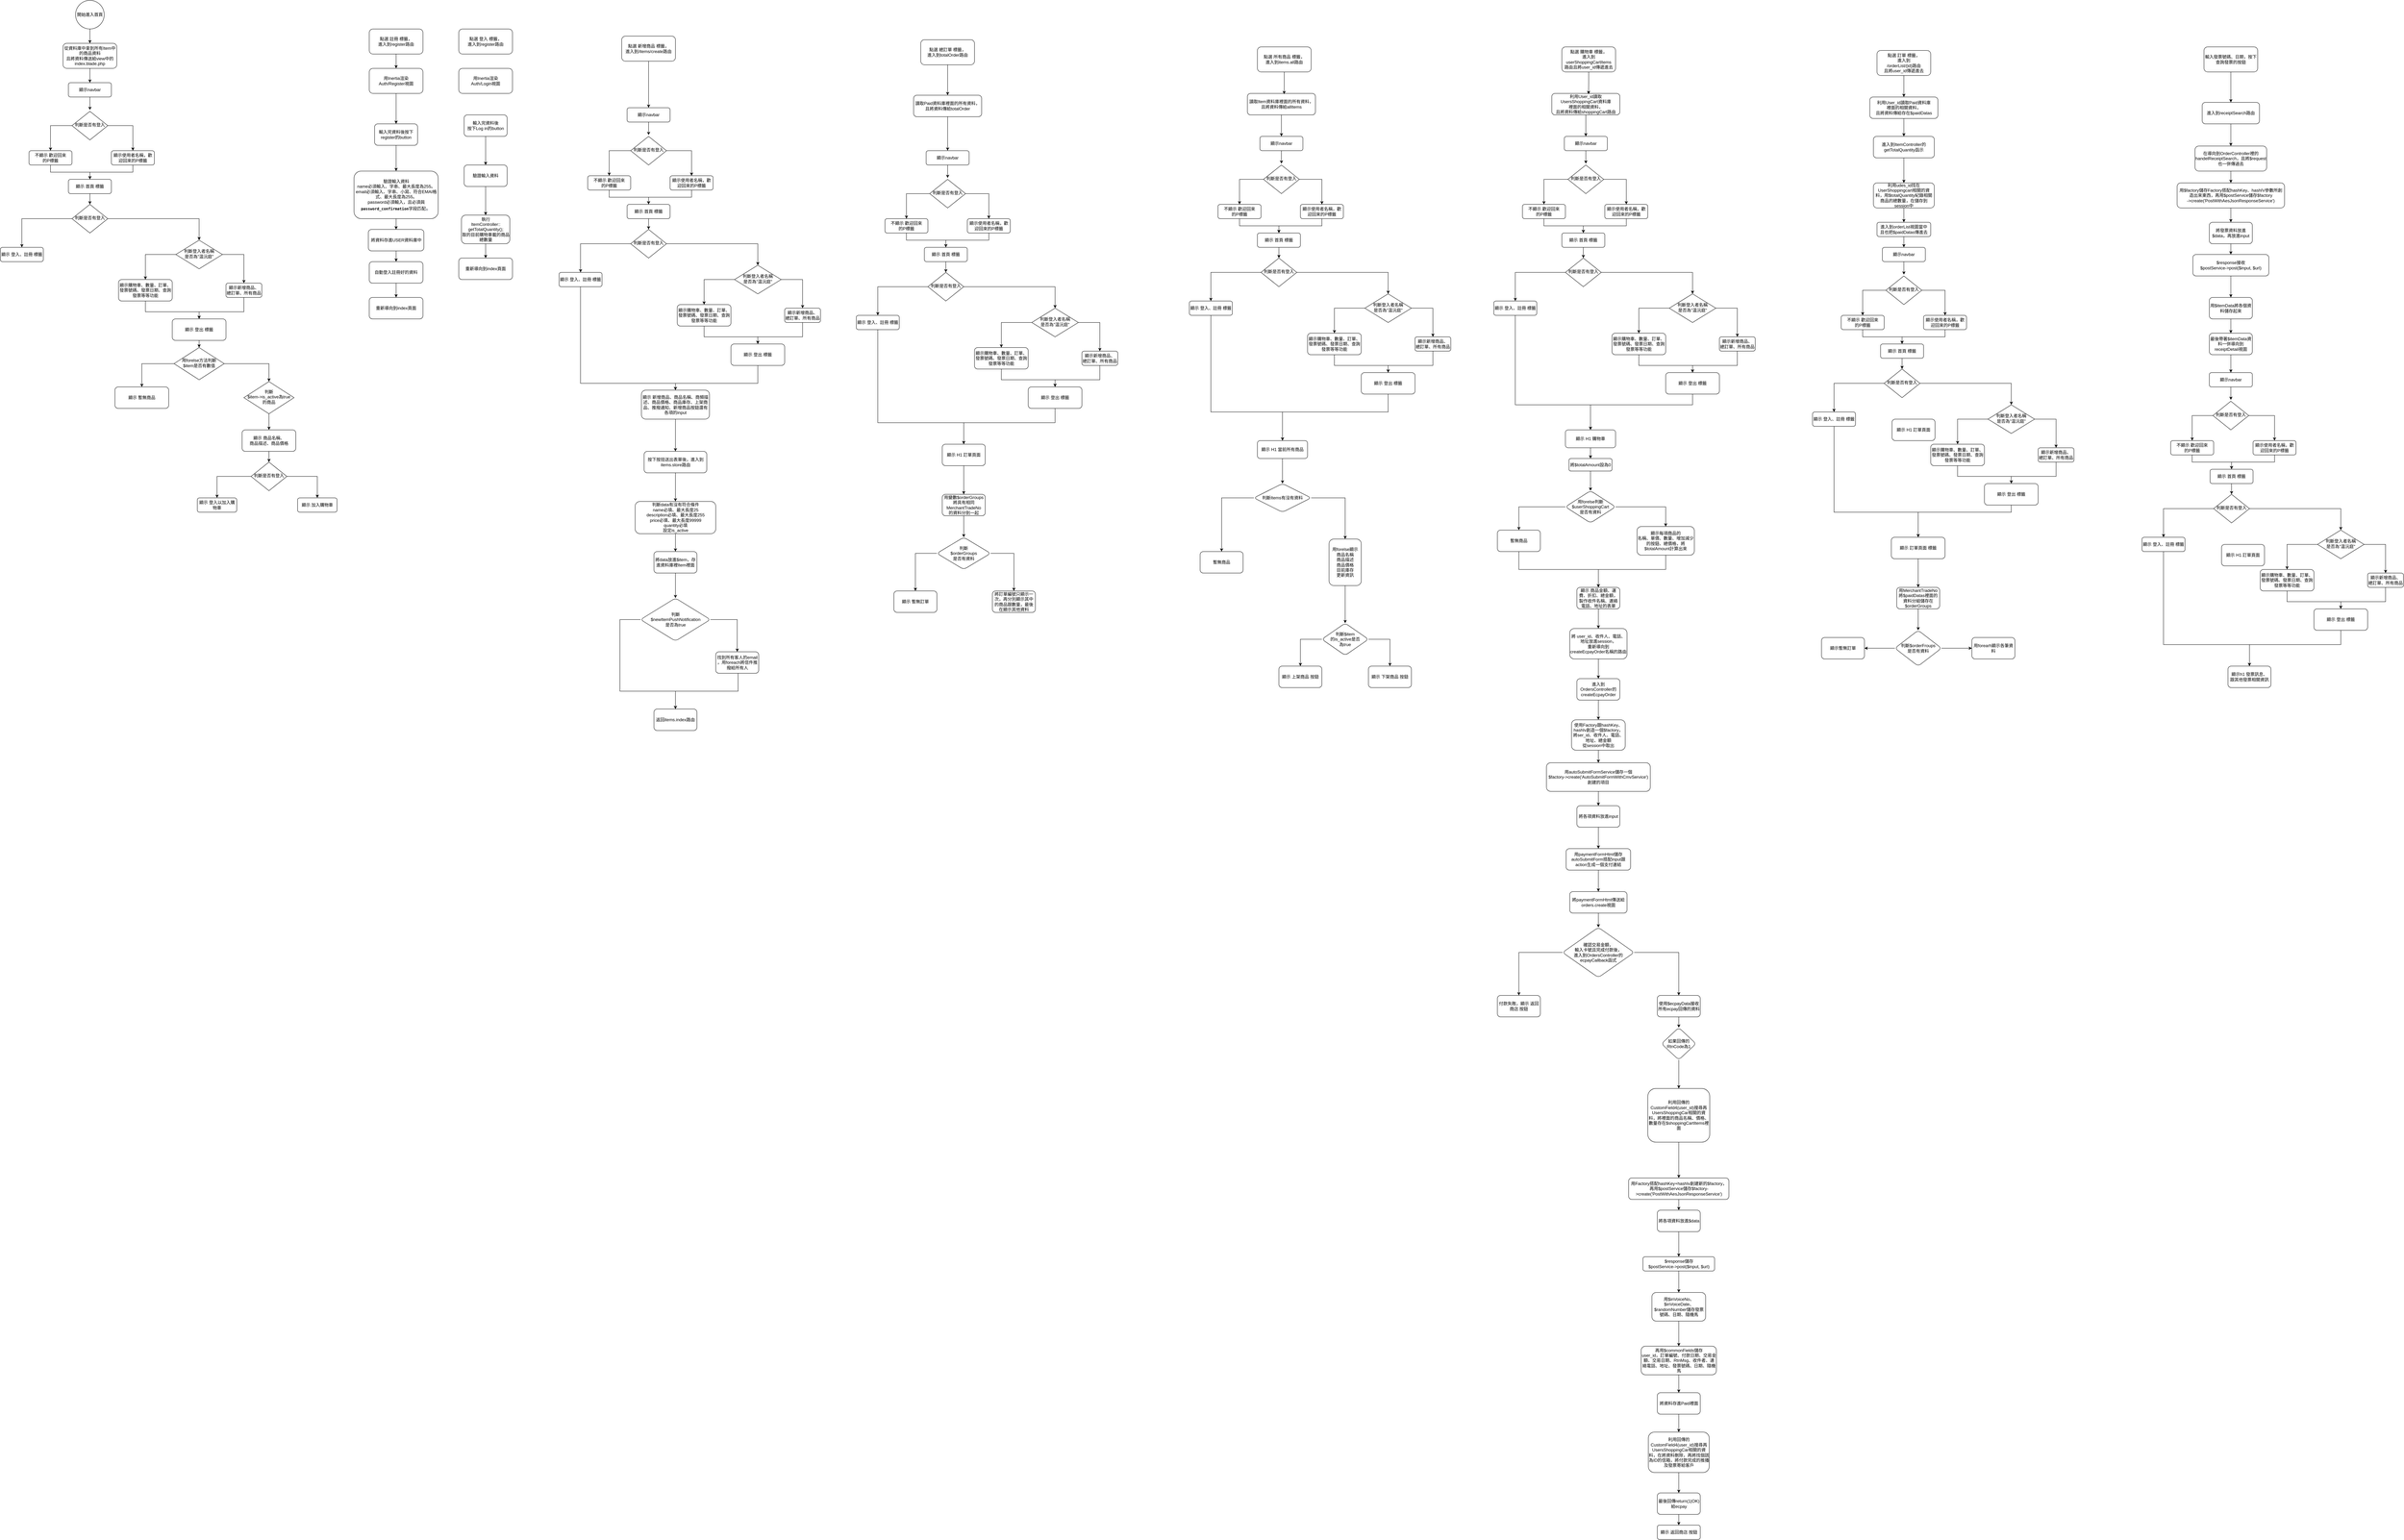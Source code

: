 <mxfile version="22.1.11" type="github">
  <diagram id="C5RBs43oDa-KdzZeNtuy" name="Page-1">
    <mxGraphModel dx="1629" dy="846" grid="1" gridSize="10" guides="1" tooltips="1" connect="1" arrows="1" fold="1" page="1" pageScale="1" pageWidth="827" pageHeight="1169" math="0" shadow="0">
      <root>
        <mxCell id="WIyWlLk6GJQsqaUBKTNV-0" />
        <mxCell id="WIyWlLk6GJQsqaUBKTNV-1" parent="WIyWlLk6GJQsqaUBKTNV-0" />
        <mxCell id="PGJZXpONdQnXFgPpSut3-3" style="edgeStyle=orthogonalEdgeStyle;rounded=0;orthogonalLoop=1;jettySize=auto;html=1;entryX=0.5;entryY=0;entryDx=0;entryDy=0;" edge="1" parent="WIyWlLk6GJQsqaUBKTNV-1" source="WIyWlLk6GJQsqaUBKTNV-3" target="PGJZXpONdQnXFgPpSut3-2">
          <mxGeometry relative="1" as="geometry" />
        </mxCell>
        <mxCell id="WIyWlLk6GJQsqaUBKTNV-3" value="從資料庫中拿到所有Item中的商品資料&lt;br&gt;且將資料傳送給view中的index.blade.php" style="rounded=1;whiteSpace=wrap;html=1;fontSize=12;glass=0;strokeWidth=1;shadow=0;" parent="WIyWlLk6GJQsqaUBKTNV-1" vertex="1">
          <mxGeometry x="225" y="140" width="150" height="70" as="geometry" />
        </mxCell>
        <mxCell id="PGJZXpONdQnXFgPpSut3-42" style="edgeStyle=orthogonalEdgeStyle;rounded=0;orthogonalLoop=1;jettySize=auto;html=1;entryX=0.5;entryY=0;entryDx=0;entryDy=0;" edge="1" parent="WIyWlLk6GJQsqaUBKTNV-1" source="PGJZXpONdQnXFgPpSut3-0" target="WIyWlLk6GJQsqaUBKTNV-3">
          <mxGeometry relative="1" as="geometry" />
        </mxCell>
        <mxCell id="PGJZXpONdQnXFgPpSut3-0" value="開始進入首頁" style="ellipse;whiteSpace=wrap;html=1;aspect=fixed;" vertex="1" parent="WIyWlLk6GJQsqaUBKTNV-1">
          <mxGeometry x="260" y="20" width="80" height="80" as="geometry" />
        </mxCell>
        <mxCell id="PGJZXpONdQnXFgPpSut3-2" value="顯示navbar" style="rounded=1;whiteSpace=wrap;html=1;fontSize=12;glass=0;strokeWidth=1;shadow=0;" vertex="1" parent="WIyWlLk6GJQsqaUBKTNV-1">
          <mxGeometry x="240" y="250" width="120" height="40" as="geometry" />
        </mxCell>
        <mxCell id="PGJZXpONdQnXFgPpSut3-24" style="edgeStyle=orthogonalEdgeStyle;rounded=0;orthogonalLoop=1;jettySize=auto;html=1;entryX=0.5;entryY=0;entryDx=0;entryDy=0;exitX=0;exitY=0.5;exitDx=0;exitDy=0;" edge="1" parent="WIyWlLk6GJQsqaUBKTNV-1" source="PGJZXpONdQnXFgPpSut3-4" target="PGJZXpONdQnXFgPpSut3-6">
          <mxGeometry relative="1" as="geometry" />
        </mxCell>
        <mxCell id="PGJZXpONdQnXFgPpSut3-25" style="edgeStyle=orthogonalEdgeStyle;rounded=0;orthogonalLoop=1;jettySize=auto;html=1;entryX=0.5;entryY=0;entryDx=0;entryDy=0;" edge="1" parent="WIyWlLk6GJQsqaUBKTNV-1" source="PGJZXpONdQnXFgPpSut3-4" target="PGJZXpONdQnXFgPpSut3-7">
          <mxGeometry relative="1" as="geometry" />
        </mxCell>
        <mxCell id="PGJZXpONdQnXFgPpSut3-4" value="判斷是否有登入" style="rhombus;whiteSpace=wrap;html=1;shadow=0;fontFamily=Helvetica;fontSize=12;align=center;strokeWidth=1;spacing=6;spacingTop=-4;" vertex="1" parent="WIyWlLk6GJQsqaUBKTNV-1">
          <mxGeometry x="250" y="330" width="100" height="80" as="geometry" />
        </mxCell>
        <mxCell id="PGJZXpONdQnXFgPpSut3-5" style="edgeStyle=orthogonalEdgeStyle;rounded=0;orthogonalLoop=1;jettySize=auto;html=1;entryX=0.501;entryY=-0.048;entryDx=0;entryDy=0;entryPerimeter=0;" edge="1" parent="WIyWlLk6GJQsqaUBKTNV-1" source="PGJZXpONdQnXFgPpSut3-2" target="PGJZXpONdQnXFgPpSut3-4">
          <mxGeometry relative="1" as="geometry" />
        </mxCell>
        <mxCell id="PGJZXpONdQnXFgPpSut3-26" style="edgeStyle=orthogonalEdgeStyle;rounded=0;orthogonalLoop=1;jettySize=auto;html=1;entryX=0.5;entryY=0;entryDx=0;entryDy=0;" edge="1" parent="WIyWlLk6GJQsqaUBKTNV-1" source="PGJZXpONdQnXFgPpSut3-6" target="PGJZXpONdQnXFgPpSut3-9">
          <mxGeometry relative="1" as="geometry" />
        </mxCell>
        <mxCell id="PGJZXpONdQnXFgPpSut3-6" value="不顯示 歡迎回來&lt;br&gt;的P標籤" style="rounded=1;whiteSpace=wrap;html=1;fontSize=12;glass=0;strokeWidth=1;shadow=0;" vertex="1" parent="WIyWlLk6GJQsqaUBKTNV-1">
          <mxGeometry x="130" y="440" width="120" height="40" as="geometry" />
        </mxCell>
        <mxCell id="PGJZXpONdQnXFgPpSut3-27" style="edgeStyle=orthogonalEdgeStyle;rounded=0;orthogonalLoop=1;jettySize=auto;html=1;entryX=0.5;entryY=0;entryDx=0;entryDy=0;" edge="1" parent="WIyWlLk6GJQsqaUBKTNV-1" source="PGJZXpONdQnXFgPpSut3-7" target="PGJZXpONdQnXFgPpSut3-9">
          <mxGeometry relative="1" as="geometry" />
        </mxCell>
        <mxCell id="PGJZXpONdQnXFgPpSut3-7" value="顯示使用者名稱，歡迎回來的P標籤" style="rounded=1;whiteSpace=wrap;html=1;fontSize=12;glass=0;strokeWidth=1;shadow=0;" vertex="1" parent="WIyWlLk6GJQsqaUBKTNV-1">
          <mxGeometry x="360" y="440" width="120" height="40" as="geometry" />
        </mxCell>
        <mxCell id="PGJZXpONdQnXFgPpSut3-28" style="edgeStyle=orthogonalEdgeStyle;rounded=0;orthogonalLoop=1;jettySize=auto;html=1;entryX=0.5;entryY=0;entryDx=0;entryDy=0;" edge="1" parent="WIyWlLk6GJQsqaUBKTNV-1" source="PGJZXpONdQnXFgPpSut3-9" target="PGJZXpONdQnXFgPpSut3-10">
          <mxGeometry relative="1" as="geometry" />
        </mxCell>
        <mxCell id="PGJZXpONdQnXFgPpSut3-9" value="顯示 首頁 標籤" style="rounded=1;whiteSpace=wrap;html=1;fontSize=12;glass=0;strokeWidth=1;shadow=0;" vertex="1" parent="WIyWlLk6GJQsqaUBKTNV-1">
          <mxGeometry x="240" y="520" width="120" height="40" as="geometry" />
        </mxCell>
        <mxCell id="PGJZXpONdQnXFgPpSut3-29" style="edgeStyle=orthogonalEdgeStyle;rounded=0;orthogonalLoop=1;jettySize=auto;html=1;entryX=0.5;entryY=0;entryDx=0;entryDy=0;" edge="1" parent="WIyWlLk6GJQsqaUBKTNV-1" source="PGJZXpONdQnXFgPpSut3-10" target="PGJZXpONdQnXFgPpSut3-11">
          <mxGeometry relative="1" as="geometry" />
        </mxCell>
        <mxCell id="PGJZXpONdQnXFgPpSut3-30" style="edgeStyle=orthogonalEdgeStyle;rounded=0;orthogonalLoop=1;jettySize=auto;html=1;entryX=0.5;entryY=0;entryDx=0;entryDy=0;" edge="1" parent="WIyWlLk6GJQsqaUBKTNV-1" source="PGJZXpONdQnXFgPpSut3-10" target="PGJZXpONdQnXFgPpSut3-12">
          <mxGeometry relative="1" as="geometry" />
        </mxCell>
        <mxCell id="PGJZXpONdQnXFgPpSut3-10" value="判斷是否有登入" style="rhombus;whiteSpace=wrap;html=1;shadow=0;fontFamily=Helvetica;fontSize=12;align=center;strokeWidth=1;spacing=6;spacingTop=-4;" vertex="1" parent="WIyWlLk6GJQsqaUBKTNV-1">
          <mxGeometry x="250" y="590" width="100" height="80" as="geometry" />
        </mxCell>
        <mxCell id="PGJZXpONdQnXFgPpSut3-11" value="顯示 登入、註冊 標籤" style="rounded=1;whiteSpace=wrap;html=1;fontSize=12;glass=0;strokeWidth=1;shadow=0;" vertex="1" parent="WIyWlLk6GJQsqaUBKTNV-1">
          <mxGeometry x="50" y="710" width="120" height="40" as="geometry" />
        </mxCell>
        <mxCell id="PGJZXpONdQnXFgPpSut3-31" style="edgeStyle=orthogonalEdgeStyle;rounded=0;orthogonalLoop=1;jettySize=auto;html=1;entryX=0.5;entryY=0;entryDx=0;entryDy=0;" edge="1" parent="WIyWlLk6GJQsqaUBKTNV-1" source="PGJZXpONdQnXFgPpSut3-12" target="PGJZXpONdQnXFgPpSut3-13">
          <mxGeometry relative="1" as="geometry" />
        </mxCell>
        <mxCell id="PGJZXpONdQnXFgPpSut3-32" style="edgeStyle=orthogonalEdgeStyle;rounded=0;orthogonalLoop=1;jettySize=auto;html=1;entryX=0.5;entryY=0;entryDx=0;entryDy=0;" edge="1" parent="WIyWlLk6GJQsqaUBKTNV-1" source="PGJZXpONdQnXFgPpSut3-12" target="PGJZXpONdQnXFgPpSut3-14">
          <mxGeometry relative="1" as="geometry" />
        </mxCell>
        <mxCell id="PGJZXpONdQnXFgPpSut3-12" value="判斷登入者名稱&lt;br&gt;是否為&quot;温沅庭&quot;" style="rhombus;whiteSpace=wrap;html=1;shadow=0;fontFamily=Helvetica;fontSize=12;align=center;strokeWidth=1;spacing=6;spacingTop=-4;" vertex="1" parent="WIyWlLk6GJQsqaUBKTNV-1">
          <mxGeometry x="540" y="690" width="130" height="80" as="geometry" />
        </mxCell>
        <mxCell id="PGJZXpONdQnXFgPpSut3-33" style="edgeStyle=orthogonalEdgeStyle;rounded=0;orthogonalLoop=1;jettySize=auto;html=1;entryX=0.5;entryY=0;entryDx=0;entryDy=0;" edge="1" parent="WIyWlLk6GJQsqaUBKTNV-1" source="PGJZXpONdQnXFgPpSut3-13" target="PGJZXpONdQnXFgPpSut3-15">
          <mxGeometry relative="1" as="geometry">
            <Array as="points">
              <mxPoint x="455" y="890" />
              <mxPoint x="605" y="890" />
            </Array>
          </mxGeometry>
        </mxCell>
        <mxCell id="PGJZXpONdQnXFgPpSut3-13" value="顯示購物車、數量、訂單、發票號碼、發票日期、查詢發票等等功能" style="rounded=1;whiteSpace=wrap;html=1;fontSize=12;glass=0;strokeWidth=1;shadow=0;" vertex="1" parent="WIyWlLk6GJQsqaUBKTNV-1">
          <mxGeometry x="380" y="800" width="150" height="60" as="geometry" />
        </mxCell>
        <mxCell id="PGJZXpONdQnXFgPpSut3-34" style="edgeStyle=orthogonalEdgeStyle;rounded=0;orthogonalLoop=1;jettySize=auto;html=1;entryX=0.5;entryY=0;entryDx=0;entryDy=0;" edge="1" parent="WIyWlLk6GJQsqaUBKTNV-1" source="PGJZXpONdQnXFgPpSut3-14" target="PGJZXpONdQnXFgPpSut3-15">
          <mxGeometry relative="1" as="geometry">
            <Array as="points">
              <mxPoint x="730" y="890" />
              <mxPoint x="605" y="890" />
            </Array>
          </mxGeometry>
        </mxCell>
        <mxCell id="PGJZXpONdQnXFgPpSut3-14" value="顯示新增商品、&lt;br&gt;總訂單、所有商品" style="rounded=1;whiteSpace=wrap;html=1;fontSize=12;glass=0;strokeWidth=1;shadow=0;" vertex="1" parent="WIyWlLk6GJQsqaUBKTNV-1">
          <mxGeometry x="680" y="810" width="100" height="40" as="geometry" />
        </mxCell>
        <mxCell id="PGJZXpONdQnXFgPpSut3-35" style="edgeStyle=orthogonalEdgeStyle;rounded=0;orthogonalLoop=1;jettySize=auto;html=1;entryX=0.5;entryY=0;entryDx=0;entryDy=0;" edge="1" parent="WIyWlLk6GJQsqaUBKTNV-1" source="PGJZXpONdQnXFgPpSut3-15" target="PGJZXpONdQnXFgPpSut3-17">
          <mxGeometry relative="1" as="geometry" />
        </mxCell>
        <mxCell id="PGJZXpONdQnXFgPpSut3-15" value="顯示 登出 標籤" style="rounded=1;whiteSpace=wrap;html=1;fontSize=12;glass=0;strokeWidth=1;shadow=0;" vertex="1" parent="WIyWlLk6GJQsqaUBKTNV-1">
          <mxGeometry x="530" y="910" width="150" height="60" as="geometry" />
        </mxCell>
        <mxCell id="PGJZXpONdQnXFgPpSut3-16" value="顯示 暫無商品" style="rounded=1;whiteSpace=wrap;html=1;fontSize=12;glass=0;strokeWidth=1;shadow=0;" vertex="1" parent="WIyWlLk6GJQsqaUBKTNV-1">
          <mxGeometry x="370" y="1100" width="150" height="60" as="geometry" />
        </mxCell>
        <mxCell id="PGJZXpONdQnXFgPpSut3-36" style="edgeStyle=orthogonalEdgeStyle;rounded=0;orthogonalLoop=1;jettySize=auto;html=1;entryX=0.5;entryY=0;entryDx=0;entryDy=0;" edge="1" parent="WIyWlLk6GJQsqaUBKTNV-1" source="PGJZXpONdQnXFgPpSut3-17" target="PGJZXpONdQnXFgPpSut3-16">
          <mxGeometry relative="1" as="geometry" />
        </mxCell>
        <mxCell id="PGJZXpONdQnXFgPpSut3-37" style="edgeStyle=orthogonalEdgeStyle;rounded=0;orthogonalLoop=1;jettySize=auto;html=1;entryX=0.5;entryY=0;entryDx=0;entryDy=0;" edge="1" parent="WIyWlLk6GJQsqaUBKTNV-1" source="PGJZXpONdQnXFgPpSut3-17" target="PGJZXpONdQnXFgPpSut3-19">
          <mxGeometry relative="1" as="geometry" />
        </mxCell>
        <mxCell id="PGJZXpONdQnXFgPpSut3-17" value="用forelse方法判斷&lt;br&gt;$item是否有數值" style="rhombus;whiteSpace=wrap;html=1;shadow=0;fontFamily=Helvetica;fontSize=12;align=center;strokeWidth=1;spacing=6;spacingTop=-4;" vertex="1" parent="WIyWlLk6GJQsqaUBKTNV-1">
          <mxGeometry x="535" y="990" width="140" height="90" as="geometry" />
        </mxCell>
        <mxCell id="PGJZXpONdQnXFgPpSut3-38" style="edgeStyle=orthogonalEdgeStyle;rounded=0;orthogonalLoop=1;jettySize=auto;html=1;entryX=0.5;entryY=0;entryDx=0;entryDy=0;" edge="1" parent="WIyWlLk6GJQsqaUBKTNV-1" source="PGJZXpONdQnXFgPpSut3-19" target="PGJZXpONdQnXFgPpSut3-20">
          <mxGeometry relative="1" as="geometry" />
        </mxCell>
        <mxCell id="PGJZXpONdQnXFgPpSut3-19" value="判斷&lt;br&gt;$item-&amp;gt;is_active為true&lt;br&gt;的商品" style="rhombus;whiteSpace=wrap;html=1;shadow=0;fontFamily=Helvetica;fontSize=12;align=center;strokeWidth=1;spacing=6;spacingTop=-4;" vertex="1" parent="WIyWlLk6GJQsqaUBKTNV-1">
          <mxGeometry x="730" y="1085" width="140" height="90" as="geometry" />
        </mxCell>
        <mxCell id="PGJZXpONdQnXFgPpSut3-39" style="edgeStyle=orthogonalEdgeStyle;rounded=0;orthogonalLoop=1;jettySize=auto;html=1;entryX=0.5;entryY=0;entryDx=0;entryDy=0;" edge="1" parent="WIyWlLk6GJQsqaUBKTNV-1" source="PGJZXpONdQnXFgPpSut3-20" target="PGJZXpONdQnXFgPpSut3-21">
          <mxGeometry relative="1" as="geometry" />
        </mxCell>
        <mxCell id="PGJZXpONdQnXFgPpSut3-20" value="顯示 商品名稱、&lt;br&gt;商品描述、商品價格" style="rounded=1;whiteSpace=wrap;html=1;fontSize=12;glass=0;strokeWidth=1;shadow=0;" vertex="1" parent="WIyWlLk6GJQsqaUBKTNV-1">
          <mxGeometry x="725" y="1220" width="150" height="60" as="geometry" />
        </mxCell>
        <mxCell id="PGJZXpONdQnXFgPpSut3-40" style="edgeStyle=orthogonalEdgeStyle;rounded=0;orthogonalLoop=1;jettySize=auto;html=1;entryX=0.5;entryY=0;entryDx=0;entryDy=0;" edge="1" parent="WIyWlLk6GJQsqaUBKTNV-1" source="PGJZXpONdQnXFgPpSut3-21" target="PGJZXpONdQnXFgPpSut3-22">
          <mxGeometry relative="1" as="geometry" />
        </mxCell>
        <mxCell id="PGJZXpONdQnXFgPpSut3-41" style="edgeStyle=orthogonalEdgeStyle;rounded=0;orthogonalLoop=1;jettySize=auto;html=1;entryX=0.5;entryY=0;entryDx=0;entryDy=0;" edge="1" parent="WIyWlLk6GJQsqaUBKTNV-1" source="PGJZXpONdQnXFgPpSut3-21" target="PGJZXpONdQnXFgPpSut3-23">
          <mxGeometry relative="1" as="geometry" />
        </mxCell>
        <mxCell id="PGJZXpONdQnXFgPpSut3-21" value="判斷是否有登入" style="rhombus;whiteSpace=wrap;html=1;shadow=0;fontFamily=Helvetica;fontSize=12;align=center;strokeWidth=1;spacing=6;spacingTop=-4;" vertex="1" parent="WIyWlLk6GJQsqaUBKTNV-1">
          <mxGeometry x="750" y="1310" width="100" height="80" as="geometry" />
        </mxCell>
        <mxCell id="PGJZXpONdQnXFgPpSut3-22" value="顯示 登入以加入購物車" style="rounded=1;whiteSpace=wrap;html=1;fontSize=12;glass=0;strokeWidth=1;shadow=0;" vertex="1" parent="WIyWlLk6GJQsqaUBKTNV-1">
          <mxGeometry x="600" y="1410" width="110" height="40" as="geometry" />
        </mxCell>
        <mxCell id="PGJZXpONdQnXFgPpSut3-23" value="顯示 加入購物車" style="rounded=1;whiteSpace=wrap;html=1;fontSize=12;glass=0;strokeWidth=1;shadow=0;" vertex="1" parent="WIyWlLk6GJQsqaUBKTNV-1">
          <mxGeometry x="880" y="1410" width="110" height="40" as="geometry" />
        </mxCell>
        <mxCell id="PGJZXpONdQnXFgPpSut3-46" style="edgeStyle=orthogonalEdgeStyle;rounded=0;orthogonalLoop=1;jettySize=auto;html=1;" edge="1" parent="WIyWlLk6GJQsqaUBKTNV-1" source="PGJZXpONdQnXFgPpSut3-44" target="PGJZXpONdQnXFgPpSut3-45">
          <mxGeometry relative="1" as="geometry" />
        </mxCell>
        <mxCell id="PGJZXpONdQnXFgPpSut3-44" value="點選 註冊 標籤，&lt;br&gt;進入到register路由" style="rounded=1;whiteSpace=wrap;html=1;fontSize=12;glass=0;strokeWidth=1;shadow=0;" vertex="1" parent="WIyWlLk6GJQsqaUBKTNV-1">
          <mxGeometry x="1080" y="100" width="150" height="70" as="geometry" />
        </mxCell>
        <mxCell id="PGJZXpONdQnXFgPpSut3-48" value="" style="edgeStyle=orthogonalEdgeStyle;rounded=0;orthogonalLoop=1;jettySize=auto;html=1;" edge="1" parent="WIyWlLk6GJQsqaUBKTNV-1" source="PGJZXpONdQnXFgPpSut3-45" target="PGJZXpONdQnXFgPpSut3-47">
          <mxGeometry relative="1" as="geometry" />
        </mxCell>
        <mxCell id="PGJZXpONdQnXFgPpSut3-45" value="用Inertia渲染&lt;br&gt;Auth/Register視圖" style="rounded=1;whiteSpace=wrap;html=1;fontSize=12;glass=0;strokeWidth=1;shadow=0;" vertex="1" parent="WIyWlLk6GJQsqaUBKTNV-1">
          <mxGeometry x="1080" y="210" width="150" height="70" as="geometry" />
        </mxCell>
        <mxCell id="PGJZXpONdQnXFgPpSut3-50" value="" style="edgeStyle=orthogonalEdgeStyle;rounded=0;orthogonalLoop=1;jettySize=auto;html=1;" edge="1" parent="WIyWlLk6GJQsqaUBKTNV-1" source="PGJZXpONdQnXFgPpSut3-47" target="PGJZXpONdQnXFgPpSut3-49">
          <mxGeometry relative="1" as="geometry" />
        </mxCell>
        <mxCell id="PGJZXpONdQnXFgPpSut3-47" value="輸入完資料後按下register的button" style="whiteSpace=wrap;html=1;rounded=1;glass=0;strokeWidth=1;shadow=0;" vertex="1" parent="WIyWlLk6GJQsqaUBKTNV-1">
          <mxGeometry x="1095" y="365" width="120" height="60" as="geometry" />
        </mxCell>
        <mxCell id="PGJZXpONdQnXFgPpSut3-52" style="edgeStyle=orthogonalEdgeStyle;rounded=0;orthogonalLoop=1;jettySize=auto;html=1;entryX=0.5;entryY=0;entryDx=0;entryDy=0;" edge="1" parent="WIyWlLk6GJQsqaUBKTNV-1" source="PGJZXpONdQnXFgPpSut3-49" target="PGJZXpONdQnXFgPpSut3-51">
          <mxGeometry relative="1" as="geometry" />
        </mxCell>
        <mxCell id="PGJZXpONdQnXFgPpSut3-49" value="驗證輸入資料&lt;br&gt;name必須輸入、字串、最大長度為255。&lt;br&gt;email必須輸入、字串、小寫、符合EMAI格式、最大長度為255。&lt;br&gt;password必須輸入，且必須與&lt;code style=&quot;border: 0px solid rgb(217, 217, 227); box-sizing: border-box; --tw-border-spacing-x: 0; --tw-border-spacing-y: 0; --tw-translate-x: 0; --tw-translate-y: 0; --tw-rotate: 0; --tw-skew-x: 0; --tw-skew-y: 0; --tw-scale-x: 1; --tw-scale-y: 1; --tw-pan-x: ; --tw-pan-y: ; --tw-pinch-zoom: ; --tw-scroll-snap-strictness: proximity; --tw-gradient-from-position: ; --tw-gradient-via-position: ; --tw-gradient-to-position: ; --tw-ordinal: ; --tw-slashed-zero: ; --tw-numeric-figure: ; --tw-numeric-spacing: ; --tw-numeric-fraction: ; --tw-ring-inset: ; --tw-ring-offset-width: 0px; --tw-ring-offset-color: #fff; --tw-ring-color: rgba(69,89,164,.5); --tw-ring-offset-shadow: 0 0 transparent; --tw-ring-shadow: 0 0 transparent; --tw-shadow: 0 0 transparent; --tw-shadow-colored: 0 0 transparent; --tw-blur: ; --tw-brightness: ; --tw-contrast: ; --tw-grayscale: ; --tw-hue-rotate: ; --tw-invert: ; --tw-saturate: ; --tw-sepia: ; --tw-drop-shadow: ; --tw-backdrop-blur: ; --tw-backdrop-brightness: ; --tw-backdrop-contrast: ; --tw-backdrop-grayscale: ; --tw-backdrop-hue-rotate: ; --tw-backdrop-invert: ; --tw-backdrop-opacity: ; --tw-backdrop-saturate: ; --tw-backdrop-sepia: ; font-size: 0.875em; color: var(--tw-prose-code); font-weight: 600; text-align: left; font-family: &amp;quot;Söhne Mono&amp;quot;, Monaco, &amp;quot;Andale Mono&amp;quot;, &amp;quot;Ubuntu Mono&amp;quot;, monospace !important;&quot;&gt;password_confirmation&lt;/code&gt;字段匹配&lt;span style=&quot;color: rgb(55, 65, 81); font-family: Söhne, ui-sans-serif, system-ui, -apple-system, &amp;quot;Segoe UI&amp;quot;, Roboto, Ubuntu, Cantarell, &amp;quot;Noto Sans&amp;quot;, sans-serif, &amp;quot;Helvetica Neue&amp;quot;, Arial, &amp;quot;Apple Color Emoji&amp;quot;, &amp;quot;Segoe UI Emoji&amp;quot;, &amp;quot;Segoe UI Symbol&amp;quot;, &amp;quot;Noto Color Emoji&amp;quot;; font-size: 16px; text-align: left;&quot;&gt;。&lt;/span&gt;" style="whiteSpace=wrap;html=1;rounded=1;glass=0;strokeWidth=1;shadow=0;" vertex="1" parent="WIyWlLk6GJQsqaUBKTNV-1">
          <mxGeometry x="1037.5" y="497" width="235" height="133" as="geometry" />
        </mxCell>
        <mxCell id="PGJZXpONdQnXFgPpSut3-55" value="" style="edgeStyle=orthogonalEdgeStyle;rounded=0;orthogonalLoop=1;jettySize=auto;html=1;" edge="1" parent="WIyWlLk6GJQsqaUBKTNV-1" source="PGJZXpONdQnXFgPpSut3-51" target="PGJZXpONdQnXFgPpSut3-54">
          <mxGeometry relative="1" as="geometry" />
        </mxCell>
        <mxCell id="PGJZXpONdQnXFgPpSut3-51" value="將資料存進USER資料庫中" style="whiteSpace=wrap;html=1;rounded=1;glass=0;strokeWidth=1;shadow=0;" vertex="1" parent="WIyWlLk6GJQsqaUBKTNV-1">
          <mxGeometry x="1077.5" y="660" width="155" height="60" as="geometry" />
        </mxCell>
        <mxCell id="PGJZXpONdQnXFgPpSut3-57" value="" style="edgeStyle=orthogonalEdgeStyle;rounded=0;orthogonalLoop=1;jettySize=auto;html=1;" edge="1" parent="WIyWlLk6GJQsqaUBKTNV-1" source="PGJZXpONdQnXFgPpSut3-54" target="PGJZXpONdQnXFgPpSut3-56">
          <mxGeometry relative="1" as="geometry" />
        </mxCell>
        <mxCell id="PGJZXpONdQnXFgPpSut3-54" value="自動登入註冊好的資料" style="whiteSpace=wrap;html=1;rounded=1;glass=0;strokeWidth=1;shadow=0;" vertex="1" parent="WIyWlLk6GJQsqaUBKTNV-1">
          <mxGeometry x="1080" y="750" width="150" height="60" as="geometry" />
        </mxCell>
        <mxCell id="PGJZXpONdQnXFgPpSut3-56" value="重新導向到index頁面" style="whiteSpace=wrap;html=1;rounded=1;glass=0;strokeWidth=1;shadow=0;" vertex="1" parent="WIyWlLk6GJQsqaUBKTNV-1">
          <mxGeometry x="1080" y="850" width="150" height="60" as="geometry" />
        </mxCell>
        <mxCell id="PGJZXpONdQnXFgPpSut3-58" value="點選 登入 標籤，&lt;br style=&quot;border-color: var(--border-color);&quot;&gt;進入到register路由" style="rounded=1;whiteSpace=wrap;html=1;fontSize=12;glass=0;strokeWidth=1;shadow=0;" vertex="1" parent="WIyWlLk6GJQsqaUBKTNV-1">
          <mxGeometry x="1330" y="100" width="150" height="70" as="geometry" />
        </mxCell>
        <mxCell id="PGJZXpONdQnXFgPpSut3-59" value="用Inertia渲染&lt;br&gt;Auth/Login視圖" style="rounded=1;whiteSpace=wrap;html=1;fontSize=12;glass=0;strokeWidth=1;shadow=0;" vertex="1" parent="WIyWlLk6GJQsqaUBKTNV-1">
          <mxGeometry x="1330" y="210" width="150" height="70" as="geometry" />
        </mxCell>
        <mxCell id="PGJZXpONdQnXFgPpSut3-62" value="" style="edgeStyle=orthogonalEdgeStyle;rounded=0;orthogonalLoop=1;jettySize=auto;html=1;" edge="1" parent="WIyWlLk6GJQsqaUBKTNV-1" source="PGJZXpONdQnXFgPpSut3-60" target="PGJZXpONdQnXFgPpSut3-61">
          <mxGeometry relative="1" as="geometry" />
        </mxCell>
        <mxCell id="PGJZXpONdQnXFgPpSut3-60" value="輸入完資料後&lt;br&gt;按下Log in的button" style="whiteSpace=wrap;html=1;rounded=1;glass=0;strokeWidth=1;shadow=0;" vertex="1" parent="WIyWlLk6GJQsqaUBKTNV-1">
          <mxGeometry x="1345" y="340" width="120" height="60" as="geometry" />
        </mxCell>
        <mxCell id="PGJZXpONdQnXFgPpSut3-65" value="" style="edgeStyle=orthogonalEdgeStyle;rounded=0;orthogonalLoop=1;jettySize=auto;html=1;" edge="1" parent="WIyWlLk6GJQsqaUBKTNV-1" source="PGJZXpONdQnXFgPpSut3-61" target="PGJZXpONdQnXFgPpSut3-64">
          <mxGeometry relative="1" as="geometry" />
        </mxCell>
        <mxCell id="PGJZXpONdQnXFgPpSut3-61" value="驗證輸入資料" style="whiteSpace=wrap;html=1;rounded=1;glass=0;strokeWidth=1;shadow=0;" vertex="1" parent="WIyWlLk6GJQsqaUBKTNV-1">
          <mxGeometry x="1345" y="480" width="120" height="60" as="geometry" />
        </mxCell>
        <mxCell id="PGJZXpONdQnXFgPpSut3-67" style="edgeStyle=orthogonalEdgeStyle;rounded=0;orthogonalLoop=1;jettySize=auto;html=1;entryX=0.5;entryY=0;entryDx=0;entryDy=0;" edge="1" parent="WIyWlLk6GJQsqaUBKTNV-1" source="PGJZXpONdQnXFgPpSut3-64" target="PGJZXpONdQnXFgPpSut3-66">
          <mxGeometry relative="1" as="geometry" />
        </mxCell>
        <mxCell id="PGJZXpONdQnXFgPpSut3-64" value="執行&lt;br&gt;ItemController::&lt;br&gt;getTotalQuantity();&lt;br&gt;取的目前購物車載的商品總數量" style="whiteSpace=wrap;html=1;rounded=1;glass=0;strokeWidth=1;shadow=0;" vertex="1" parent="WIyWlLk6GJQsqaUBKTNV-1">
          <mxGeometry x="1337.5" y="620" width="135" height="80" as="geometry" />
        </mxCell>
        <mxCell id="PGJZXpONdQnXFgPpSut3-66" value="重新導向到index頁面" style="whiteSpace=wrap;html=1;rounded=1;glass=0;strokeWidth=1;shadow=0;" vertex="1" parent="WIyWlLk6GJQsqaUBKTNV-1">
          <mxGeometry x="1330" y="740" width="150" height="60" as="geometry" />
        </mxCell>
        <mxCell id="PGJZXpONdQnXFgPpSut3-70" style="edgeStyle=orthogonalEdgeStyle;rounded=0;orthogonalLoop=1;jettySize=auto;html=1;entryX=0.5;entryY=0;entryDx=0;entryDy=0;exitX=0.5;exitY=1;exitDx=0;exitDy=0;" edge="1" parent="WIyWlLk6GJQsqaUBKTNV-1" source="PGJZXpONdQnXFgPpSut3-68" target="PGJZXpONdQnXFgPpSut3-71">
          <mxGeometry relative="1" as="geometry">
            <mxPoint x="1655" y="225" as="targetPoint" />
          </mxGeometry>
        </mxCell>
        <mxCell id="PGJZXpONdQnXFgPpSut3-68" value="點選 新增商品 標籤，&lt;br style=&quot;border-color: var(--border-color);&quot;&gt;進入到/items/create&lt;span style=&quot;background-color: initial;&quot;&gt;路由&lt;/span&gt;" style="rounded=1;whiteSpace=wrap;html=1;fontSize=12;glass=0;strokeWidth=1;shadow=0;" vertex="1" parent="WIyWlLk6GJQsqaUBKTNV-1">
          <mxGeometry x="1785" y="120" width="150" height="70" as="geometry" />
        </mxCell>
        <mxCell id="PGJZXpONdQnXFgPpSut3-71" value="顯示navbar" style="rounded=1;whiteSpace=wrap;html=1;fontSize=12;glass=0;strokeWidth=1;shadow=0;" vertex="1" parent="WIyWlLk6GJQsqaUBKTNV-1">
          <mxGeometry x="1800" y="320" width="120" height="40" as="geometry" />
        </mxCell>
        <mxCell id="PGJZXpONdQnXFgPpSut3-72" style="edgeStyle=orthogonalEdgeStyle;rounded=0;orthogonalLoop=1;jettySize=auto;html=1;entryX=0.5;entryY=0;entryDx=0;entryDy=0;exitX=0;exitY=0.5;exitDx=0;exitDy=0;" edge="1" parent="WIyWlLk6GJQsqaUBKTNV-1" source="PGJZXpONdQnXFgPpSut3-74" target="PGJZXpONdQnXFgPpSut3-77">
          <mxGeometry relative="1" as="geometry" />
        </mxCell>
        <mxCell id="PGJZXpONdQnXFgPpSut3-73" style="edgeStyle=orthogonalEdgeStyle;rounded=0;orthogonalLoop=1;jettySize=auto;html=1;entryX=0.5;entryY=0;entryDx=0;entryDy=0;" edge="1" parent="WIyWlLk6GJQsqaUBKTNV-1" source="PGJZXpONdQnXFgPpSut3-74" target="PGJZXpONdQnXFgPpSut3-79">
          <mxGeometry relative="1" as="geometry" />
        </mxCell>
        <mxCell id="PGJZXpONdQnXFgPpSut3-74" value="判斷是否有登入" style="rhombus;whiteSpace=wrap;html=1;shadow=0;fontFamily=Helvetica;fontSize=12;align=center;strokeWidth=1;spacing=6;spacingTop=-4;" vertex="1" parent="WIyWlLk6GJQsqaUBKTNV-1">
          <mxGeometry x="1810" y="400" width="100" height="80" as="geometry" />
        </mxCell>
        <mxCell id="PGJZXpONdQnXFgPpSut3-75" style="edgeStyle=orthogonalEdgeStyle;rounded=0;orthogonalLoop=1;jettySize=auto;html=1;entryX=0.501;entryY=-0.048;entryDx=0;entryDy=0;entryPerimeter=0;" edge="1" parent="WIyWlLk6GJQsqaUBKTNV-1" source="PGJZXpONdQnXFgPpSut3-71" target="PGJZXpONdQnXFgPpSut3-74">
          <mxGeometry relative="1" as="geometry" />
        </mxCell>
        <mxCell id="PGJZXpONdQnXFgPpSut3-76" style="edgeStyle=orthogonalEdgeStyle;rounded=0;orthogonalLoop=1;jettySize=auto;html=1;entryX=0.5;entryY=0;entryDx=0;entryDy=0;" edge="1" parent="WIyWlLk6GJQsqaUBKTNV-1" source="PGJZXpONdQnXFgPpSut3-77" target="PGJZXpONdQnXFgPpSut3-81">
          <mxGeometry relative="1" as="geometry" />
        </mxCell>
        <mxCell id="PGJZXpONdQnXFgPpSut3-77" value="不顯示 歡迎回來&lt;br&gt;的P標籤" style="rounded=1;whiteSpace=wrap;html=1;fontSize=12;glass=0;strokeWidth=1;shadow=0;" vertex="1" parent="WIyWlLk6GJQsqaUBKTNV-1">
          <mxGeometry x="1690" y="510" width="120" height="40" as="geometry" />
        </mxCell>
        <mxCell id="PGJZXpONdQnXFgPpSut3-78" style="edgeStyle=orthogonalEdgeStyle;rounded=0;orthogonalLoop=1;jettySize=auto;html=1;entryX=0.5;entryY=0;entryDx=0;entryDy=0;" edge="1" parent="WIyWlLk6GJQsqaUBKTNV-1" source="PGJZXpONdQnXFgPpSut3-79" target="PGJZXpONdQnXFgPpSut3-81">
          <mxGeometry relative="1" as="geometry" />
        </mxCell>
        <mxCell id="PGJZXpONdQnXFgPpSut3-79" value="顯示使用者名稱，歡迎回來的P標籤" style="rounded=1;whiteSpace=wrap;html=1;fontSize=12;glass=0;strokeWidth=1;shadow=0;" vertex="1" parent="WIyWlLk6GJQsqaUBKTNV-1">
          <mxGeometry x="1920" y="510" width="120" height="40" as="geometry" />
        </mxCell>
        <mxCell id="PGJZXpONdQnXFgPpSut3-80" style="edgeStyle=orthogonalEdgeStyle;rounded=0;orthogonalLoop=1;jettySize=auto;html=1;entryX=0.5;entryY=0;entryDx=0;entryDy=0;" edge="1" parent="WIyWlLk6GJQsqaUBKTNV-1" source="PGJZXpONdQnXFgPpSut3-81" target="PGJZXpONdQnXFgPpSut3-84">
          <mxGeometry relative="1" as="geometry" />
        </mxCell>
        <mxCell id="PGJZXpONdQnXFgPpSut3-81" value="顯示 首頁 標籤" style="rounded=1;whiteSpace=wrap;html=1;fontSize=12;glass=0;strokeWidth=1;shadow=0;" vertex="1" parent="WIyWlLk6GJQsqaUBKTNV-1">
          <mxGeometry x="1800" y="590" width="120" height="40" as="geometry" />
        </mxCell>
        <mxCell id="PGJZXpONdQnXFgPpSut3-82" style="edgeStyle=orthogonalEdgeStyle;rounded=0;orthogonalLoop=1;jettySize=auto;html=1;entryX=0.5;entryY=0;entryDx=0;entryDy=0;" edge="1" parent="WIyWlLk6GJQsqaUBKTNV-1" source="PGJZXpONdQnXFgPpSut3-84" target="PGJZXpONdQnXFgPpSut3-85">
          <mxGeometry relative="1" as="geometry" />
        </mxCell>
        <mxCell id="PGJZXpONdQnXFgPpSut3-83" style="edgeStyle=orthogonalEdgeStyle;rounded=0;orthogonalLoop=1;jettySize=auto;html=1;entryX=0.5;entryY=0;entryDx=0;entryDy=0;" edge="1" parent="WIyWlLk6GJQsqaUBKTNV-1" source="PGJZXpONdQnXFgPpSut3-84" target="PGJZXpONdQnXFgPpSut3-88">
          <mxGeometry relative="1" as="geometry" />
        </mxCell>
        <mxCell id="PGJZXpONdQnXFgPpSut3-84" value="判斷是否有登入" style="rhombus;whiteSpace=wrap;html=1;shadow=0;fontFamily=Helvetica;fontSize=12;align=center;strokeWidth=1;spacing=6;spacingTop=-4;" vertex="1" parent="WIyWlLk6GJQsqaUBKTNV-1">
          <mxGeometry x="1810" y="660" width="100" height="80" as="geometry" />
        </mxCell>
        <mxCell id="PGJZXpONdQnXFgPpSut3-95" style="edgeStyle=orthogonalEdgeStyle;rounded=0;orthogonalLoop=1;jettySize=auto;html=1;entryX=0.5;entryY=0;entryDx=0;entryDy=0;exitX=0.5;exitY=1;exitDx=0;exitDy=0;" edge="1" parent="WIyWlLk6GJQsqaUBKTNV-1" source="PGJZXpONdQnXFgPpSut3-85" target="PGJZXpONdQnXFgPpSut3-94">
          <mxGeometry relative="1" as="geometry">
            <Array as="points">
              <mxPoint x="1670" y="1090" />
              <mxPoint x="1935" y="1090" />
            </Array>
          </mxGeometry>
        </mxCell>
        <mxCell id="PGJZXpONdQnXFgPpSut3-85" value="顯示 登入、註冊 標籤" style="rounded=1;whiteSpace=wrap;html=1;fontSize=12;glass=0;strokeWidth=1;shadow=0;" vertex="1" parent="WIyWlLk6GJQsqaUBKTNV-1">
          <mxGeometry x="1610" y="780" width="120" height="40" as="geometry" />
        </mxCell>
        <mxCell id="PGJZXpONdQnXFgPpSut3-86" style="edgeStyle=orthogonalEdgeStyle;rounded=0;orthogonalLoop=1;jettySize=auto;html=1;entryX=0.5;entryY=0;entryDx=0;entryDy=0;" edge="1" parent="WIyWlLk6GJQsqaUBKTNV-1" source="PGJZXpONdQnXFgPpSut3-88" target="PGJZXpONdQnXFgPpSut3-90">
          <mxGeometry relative="1" as="geometry" />
        </mxCell>
        <mxCell id="PGJZXpONdQnXFgPpSut3-87" style="edgeStyle=orthogonalEdgeStyle;rounded=0;orthogonalLoop=1;jettySize=auto;html=1;entryX=0.5;entryY=0;entryDx=0;entryDy=0;" edge="1" parent="WIyWlLk6GJQsqaUBKTNV-1" source="PGJZXpONdQnXFgPpSut3-88" target="PGJZXpONdQnXFgPpSut3-92">
          <mxGeometry relative="1" as="geometry" />
        </mxCell>
        <mxCell id="PGJZXpONdQnXFgPpSut3-88" value="判斷登入者名稱&lt;br&gt;是否為&quot;温沅庭&quot;" style="rhombus;whiteSpace=wrap;html=1;shadow=0;fontFamily=Helvetica;fontSize=12;align=center;strokeWidth=1;spacing=6;spacingTop=-4;" vertex="1" parent="WIyWlLk6GJQsqaUBKTNV-1">
          <mxGeometry x="2100" y="760" width="130" height="80" as="geometry" />
        </mxCell>
        <mxCell id="PGJZXpONdQnXFgPpSut3-89" style="edgeStyle=orthogonalEdgeStyle;rounded=0;orthogonalLoop=1;jettySize=auto;html=1;entryX=0.5;entryY=0;entryDx=0;entryDy=0;" edge="1" parent="WIyWlLk6GJQsqaUBKTNV-1" source="PGJZXpONdQnXFgPpSut3-90" target="PGJZXpONdQnXFgPpSut3-93">
          <mxGeometry relative="1" as="geometry">
            <Array as="points">
              <mxPoint x="2015" y="960" />
              <mxPoint x="2165" y="960" />
            </Array>
          </mxGeometry>
        </mxCell>
        <mxCell id="PGJZXpONdQnXFgPpSut3-90" value="顯示購物車、數量、訂單、發票號碼、發票日期、查詢發票等等功能" style="rounded=1;whiteSpace=wrap;html=1;fontSize=12;glass=0;strokeWidth=1;shadow=0;" vertex="1" parent="WIyWlLk6GJQsqaUBKTNV-1">
          <mxGeometry x="1940" y="870" width="150" height="60" as="geometry" />
        </mxCell>
        <mxCell id="PGJZXpONdQnXFgPpSut3-91" style="edgeStyle=orthogonalEdgeStyle;rounded=0;orthogonalLoop=1;jettySize=auto;html=1;entryX=0.5;entryY=0;entryDx=0;entryDy=0;" edge="1" parent="WIyWlLk6GJQsqaUBKTNV-1" source="PGJZXpONdQnXFgPpSut3-92" target="PGJZXpONdQnXFgPpSut3-93">
          <mxGeometry relative="1" as="geometry">
            <Array as="points">
              <mxPoint x="2290" y="960" />
              <mxPoint x="2165" y="960" />
            </Array>
          </mxGeometry>
        </mxCell>
        <mxCell id="PGJZXpONdQnXFgPpSut3-92" value="顯示新增商品、&lt;br&gt;總訂單、所有商品" style="rounded=1;whiteSpace=wrap;html=1;fontSize=12;glass=0;strokeWidth=1;shadow=0;" vertex="1" parent="WIyWlLk6GJQsqaUBKTNV-1">
          <mxGeometry x="2240" y="880" width="100" height="40" as="geometry" />
        </mxCell>
        <mxCell id="PGJZXpONdQnXFgPpSut3-96" style="edgeStyle=orthogonalEdgeStyle;rounded=0;orthogonalLoop=1;jettySize=auto;html=1;entryX=0.5;entryY=0;entryDx=0;entryDy=0;" edge="1" parent="WIyWlLk6GJQsqaUBKTNV-1" source="PGJZXpONdQnXFgPpSut3-93" target="PGJZXpONdQnXFgPpSut3-94">
          <mxGeometry relative="1" as="geometry">
            <Array as="points">
              <mxPoint x="2165" y="1090" />
              <mxPoint x="1935" y="1090" />
            </Array>
          </mxGeometry>
        </mxCell>
        <mxCell id="PGJZXpONdQnXFgPpSut3-93" value="顯示 登出 標籤" style="rounded=1;whiteSpace=wrap;html=1;fontSize=12;glass=0;strokeWidth=1;shadow=0;" vertex="1" parent="WIyWlLk6GJQsqaUBKTNV-1">
          <mxGeometry x="2090" y="980" width="150" height="60" as="geometry" />
        </mxCell>
        <mxCell id="PGJZXpONdQnXFgPpSut3-98" value="" style="edgeStyle=orthogonalEdgeStyle;rounded=0;orthogonalLoop=1;jettySize=auto;html=1;" edge="1" parent="WIyWlLk6GJQsqaUBKTNV-1" source="PGJZXpONdQnXFgPpSut3-94" target="PGJZXpONdQnXFgPpSut3-97">
          <mxGeometry relative="1" as="geometry" />
        </mxCell>
        <mxCell id="PGJZXpONdQnXFgPpSut3-94" value="顯示 新增商品、商品名稱、商頻描述、商品價格、商品庫存、上架商品、推撥通知、新增商品按鈕還有各項的input" style="rounded=1;whiteSpace=wrap;html=1;fontSize=12;glass=0;strokeWidth=1;shadow=0;" vertex="1" parent="WIyWlLk6GJQsqaUBKTNV-1">
          <mxGeometry x="1840" y="1109" width="190" height="81" as="geometry" />
        </mxCell>
        <mxCell id="PGJZXpONdQnXFgPpSut3-100" value="" style="edgeStyle=orthogonalEdgeStyle;rounded=0;orthogonalLoop=1;jettySize=auto;html=1;" edge="1" parent="WIyWlLk6GJQsqaUBKTNV-1" source="PGJZXpONdQnXFgPpSut3-97" target="PGJZXpONdQnXFgPpSut3-99">
          <mxGeometry relative="1" as="geometry" />
        </mxCell>
        <mxCell id="PGJZXpONdQnXFgPpSut3-97" value="按下按扭送出表單後，進入到items.store路由" style="whiteSpace=wrap;html=1;rounded=1;glass=0;strokeWidth=1;shadow=0;" vertex="1" parent="WIyWlLk6GJQsqaUBKTNV-1">
          <mxGeometry x="1847.5" y="1280" width="175" height="60" as="geometry" />
        </mxCell>
        <mxCell id="PGJZXpONdQnXFgPpSut3-102" value="" style="edgeStyle=orthogonalEdgeStyle;rounded=0;orthogonalLoop=1;jettySize=auto;html=1;" edge="1" parent="WIyWlLk6GJQsqaUBKTNV-1" source="PGJZXpONdQnXFgPpSut3-99" target="PGJZXpONdQnXFgPpSut3-101">
          <mxGeometry relative="1" as="geometry" />
        </mxCell>
        <mxCell id="PGJZXpONdQnXFgPpSut3-99" value="判斷data有沒有符合條件&lt;br&gt;name必填、最大長度25&lt;br&gt;description必填、最大長度255&lt;br&gt;price必填、最大長度99999&lt;br&gt;quantity必填&lt;br&gt;設定is_active" style="whiteSpace=wrap;html=1;rounded=1;glass=0;strokeWidth=1;shadow=0;" vertex="1" parent="WIyWlLk6GJQsqaUBKTNV-1">
          <mxGeometry x="1822.5" y="1420" width="225" height="90" as="geometry" />
        </mxCell>
        <mxCell id="PGJZXpONdQnXFgPpSut3-106" value="" style="edgeStyle=orthogonalEdgeStyle;rounded=0;orthogonalLoop=1;jettySize=auto;html=1;" edge="1" parent="WIyWlLk6GJQsqaUBKTNV-1" source="PGJZXpONdQnXFgPpSut3-101" target="PGJZXpONdQnXFgPpSut3-105">
          <mxGeometry relative="1" as="geometry" />
        </mxCell>
        <mxCell id="PGJZXpONdQnXFgPpSut3-101" value="將data放進$item，存進資料庫裡Item裡面" style="whiteSpace=wrap;html=1;rounded=1;glass=0;strokeWidth=1;shadow=0;" vertex="1" parent="WIyWlLk6GJQsqaUBKTNV-1">
          <mxGeometry x="1875" y="1560" width="120" height="60" as="geometry" />
        </mxCell>
        <mxCell id="PGJZXpONdQnXFgPpSut3-108" value="" style="edgeStyle=orthogonalEdgeStyle;rounded=0;orthogonalLoop=1;jettySize=auto;html=1;" edge="1" parent="WIyWlLk6GJQsqaUBKTNV-1" source="PGJZXpONdQnXFgPpSut3-105" target="PGJZXpONdQnXFgPpSut3-107">
          <mxGeometry relative="1" as="geometry" />
        </mxCell>
        <mxCell id="PGJZXpONdQnXFgPpSut3-110" value="" style="edgeStyle=orthogonalEdgeStyle;rounded=0;orthogonalLoop=1;jettySize=auto;html=1;exitX=0;exitY=0.5;exitDx=0;exitDy=0;" edge="1" parent="WIyWlLk6GJQsqaUBKTNV-1" source="PGJZXpONdQnXFgPpSut3-105" target="PGJZXpONdQnXFgPpSut3-109">
          <mxGeometry relative="1" as="geometry">
            <Array as="points">
              <mxPoint x="1780" y="1750" />
              <mxPoint x="1780" y="1950" />
              <mxPoint x="1935" y="1950" />
            </Array>
          </mxGeometry>
        </mxCell>
        <mxCell id="PGJZXpONdQnXFgPpSut3-105" value="判斷&lt;br&gt;$newItemPushNotification&lt;br&gt;是否為true" style="rhombus;whiteSpace=wrap;html=1;rounded=1;glass=0;strokeWidth=1;shadow=0;" vertex="1" parent="WIyWlLk6GJQsqaUBKTNV-1">
          <mxGeometry x="1837.5" y="1690" width="195" height="120" as="geometry" />
        </mxCell>
        <mxCell id="PGJZXpONdQnXFgPpSut3-111" style="edgeStyle=orthogonalEdgeStyle;rounded=0;orthogonalLoop=1;jettySize=auto;html=1;entryX=0.5;entryY=0;entryDx=0;entryDy=0;exitX=0.5;exitY=1;exitDx=0;exitDy=0;" edge="1" parent="WIyWlLk6GJQsqaUBKTNV-1" source="PGJZXpONdQnXFgPpSut3-107" target="PGJZXpONdQnXFgPpSut3-109">
          <mxGeometry relative="1" as="geometry">
            <Array as="points">
              <mxPoint x="2110" y="1900" />
              <mxPoint x="2110" y="1950" />
              <mxPoint x="1935" y="1950" />
            </Array>
          </mxGeometry>
        </mxCell>
        <mxCell id="PGJZXpONdQnXFgPpSut3-107" value="找到所有客人的email&lt;br&gt;，用foreach將信件推撥給所有人" style="whiteSpace=wrap;html=1;rounded=1;glass=0;strokeWidth=1;shadow=0;" vertex="1" parent="WIyWlLk6GJQsqaUBKTNV-1">
          <mxGeometry x="2047.5" y="1840" width="120" height="60" as="geometry" />
        </mxCell>
        <mxCell id="PGJZXpONdQnXFgPpSut3-109" value="返回items.index路由" style="whiteSpace=wrap;html=1;rounded=1;glass=0;strokeWidth=1;shadow=0;" vertex="1" parent="WIyWlLk6GJQsqaUBKTNV-1">
          <mxGeometry x="1875" y="2000" width="120" height="60" as="geometry" />
        </mxCell>
        <mxCell id="PGJZXpONdQnXFgPpSut3-115" value="" style="edgeStyle=orthogonalEdgeStyle;rounded=0;orthogonalLoop=1;jettySize=auto;html=1;" edge="1" parent="WIyWlLk6GJQsqaUBKTNV-1" source="PGJZXpONdQnXFgPpSut3-113" target="PGJZXpONdQnXFgPpSut3-114">
          <mxGeometry relative="1" as="geometry" />
        </mxCell>
        <mxCell id="PGJZXpONdQnXFgPpSut3-113" value="點選 總訂單 標籤，&lt;br style=&quot;border-color: var(--border-color);&quot;&gt;進入到totalOrder&lt;span style=&quot;background-color: initial;&quot;&gt;路由&lt;/span&gt;" style="rounded=1;whiteSpace=wrap;html=1;fontSize=12;glass=0;strokeWidth=1;shadow=0;" vertex="1" parent="WIyWlLk6GJQsqaUBKTNV-1">
          <mxGeometry x="2620" y="130" width="150" height="70" as="geometry" />
        </mxCell>
        <mxCell id="PGJZXpONdQnXFgPpSut3-117" value="" style="edgeStyle=orthogonalEdgeStyle;rounded=0;orthogonalLoop=1;jettySize=auto;html=1;entryX=0.5;entryY=0;entryDx=0;entryDy=0;" edge="1" parent="WIyWlLk6GJQsqaUBKTNV-1" source="PGJZXpONdQnXFgPpSut3-114" target="PGJZXpONdQnXFgPpSut3-118">
          <mxGeometry relative="1" as="geometry">
            <mxPoint x="2695" y="425" as="targetPoint" />
          </mxGeometry>
        </mxCell>
        <mxCell id="PGJZXpONdQnXFgPpSut3-114" value="讀取Paid資料庫裡面的所有資料，&lt;br&gt;且將資料傳給totalOrder" style="whiteSpace=wrap;html=1;rounded=1;glass=0;strokeWidth=1;shadow=0;" vertex="1" parent="WIyWlLk6GJQsqaUBKTNV-1">
          <mxGeometry x="2600" y="285" width="190" height="60" as="geometry" />
        </mxCell>
        <mxCell id="PGJZXpONdQnXFgPpSut3-118" value="顯示navbar" style="rounded=1;whiteSpace=wrap;html=1;fontSize=12;glass=0;strokeWidth=1;shadow=0;" vertex="1" parent="WIyWlLk6GJQsqaUBKTNV-1">
          <mxGeometry x="2635" y="440" width="120" height="40" as="geometry" />
        </mxCell>
        <mxCell id="PGJZXpONdQnXFgPpSut3-119" style="edgeStyle=orthogonalEdgeStyle;rounded=0;orthogonalLoop=1;jettySize=auto;html=1;entryX=0.5;entryY=0;entryDx=0;entryDy=0;exitX=0;exitY=0.5;exitDx=0;exitDy=0;" edge="1" parent="WIyWlLk6GJQsqaUBKTNV-1" source="PGJZXpONdQnXFgPpSut3-121" target="PGJZXpONdQnXFgPpSut3-124">
          <mxGeometry relative="1" as="geometry" />
        </mxCell>
        <mxCell id="PGJZXpONdQnXFgPpSut3-120" style="edgeStyle=orthogonalEdgeStyle;rounded=0;orthogonalLoop=1;jettySize=auto;html=1;entryX=0.5;entryY=0;entryDx=0;entryDy=0;" edge="1" parent="WIyWlLk6GJQsqaUBKTNV-1" source="PGJZXpONdQnXFgPpSut3-121" target="PGJZXpONdQnXFgPpSut3-126">
          <mxGeometry relative="1" as="geometry" />
        </mxCell>
        <mxCell id="PGJZXpONdQnXFgPpSut3-121" value="判斷是否有登入" style="rhombus;whiteSpace=wrap;html=1;shadow=0;fontFamily=Helvetica;fontSize=12;align=center;strokeWidth=1;spacing=6;spacingTop=-4;" vertex="1" parent="WIyWlLk6GJQsqaUBKTNV-1">
          <mxGeometry x="2645" y="520" width="100" height="80" as="geometry" />
        </mxCell>
        <mxCell id="PGJZXpONdQnXFgPpSut3-122" style="edgeStyle=orthogonalEdgeStyle;rounded=0;orthogonalLoop=1;jettySize=auto;html=1;entryX=0.501;entryY=-0.048;entryDx=0;entryDy=0;entryPerimeter=0;" edge="1" parent="WIyWlLk6GJQsqaUBKTNV-1" source="PGJZXpONdQnXFgPpSut3-118" target="PGJZXpONdQnXFgPpSut3-121">
          <mxGeometry relative="1" as="geometry" />
        </mxCell>
        <mxCell id="PGJZXpONdQnXFgPpSut3-123" style="edgeStyle=orthogonalEdgeStyle;rounded=0;orthogonalLoop=1;jettySize=auto;html=1;entryX=0.5;entryY=0;entryDx=0;entryDy=0;" edge="1" parent="WIyWlLk6GJQsqaUBKTNV-1" source="PGJZXpONdQnXFgPpSut3-124" target="PGJZXpONdQnXFgPpSut3-128">
          <mxGeometry relative="1" as="geometry" />
        </mxCell>
        <mxCell id="PGJZXpONdQnXFgPpSut3-124" value="不顯示 歡迎回來&lt;br&gt;的P標籤" style="rounded=1;whiteSpace=wrap;html=1;fontSize=12;glass=0;strokeWidth=1;shadow=0;" vertex="1" parent="WIyWlLk6GJQsqaUBKTNV-1">
          <mxGeometry x="2520" y="630" width="120" height="40" as="geometry" />
        </mxCell>
        <mxCell id="PGJZXpONdQnXFgPpSut3-125" style="edgeStyle=orthogonalEdgeStyle;rounded=0;orthogonalLoop=1;jettySize=auto;html=1;entryX=0.5;entryY=0;entryDx=0;entryDy=0;" edge="1" parent="WIyWlLk6GJQsqaUBKTNV-1" source="PGJZXpONdQnXFgPpSut3-126" target="PGJZXpONdQnXFgPpSut3-128">
          <mxGeometry relative="1" as="geometry" />
        </mxCell>
        <mxCell id="PGJZXpONdQnXFgPpSut3-126" value="顯示使用者名稱，歡迎回來的P標籤" style="rounded=1;whiteSpace=wrap;html=1;fontSize=12;glass=0;strokeWidth=1;shadow=0;" vertex="1" parent="WIyWlLk6GJQsqaUBKTNV-1">
          <mxGeometry x="2750" y="630" width="120" height="40" as="geometry" />
        </mxCell>
        <mxCell id="PGJZXpONdQnXFgPpSut3-127" style="edgeStyle=orthogonalEdgeStyle;rounded=0;orthogonalLoop=1;jettySize=auto;html=1;entryX=0.5;entryY=0;entryDx=0;entryDy=0;" edge="1" parent="WIyWlLk6GJQsqaUBKTNV-1" source="PGJZXpONdQnXFgPpSut3-128" target="PGJZXpONdQnXFgPpSut3-131">
          <mxGeometry relative="1" as="geometry" />
        </mxCell>
        <mxCell id="PGJZXpONdQnXFgPpSut3-128" value="顯示 首頁 標籤" style="rounded=1;whiteSpace=wrap;html=1;fontSize=12;glass=0;strokeWidth=1;shadow=0;" vertex="1" parent="WIyWlLk6GJQsqaUBKTNV-1">
          <mxGeometry x="2630" y="710" width="120" height="40" as="geometry" />
        </mxCell>
        <mxCell id="PGJZXpONdQnXFgPpSut3-129" style="edgeStyle=orthogonalEdgeStyle;rounded=0;orthogonalLoop=1;jettySize=auto;html=1;entryX=0.5;entryY=0;entryDx=0;entryDy=0;" edge="1" parent="WIyWlLk6GJQsqaUBKTNV-1" source="PGJZXpONdQnXFgPpSut3-131" target="PGJZXpONdQnXFgPpSut3-132">
          <mxGeometry relative="1" as="geometry" />
        </mxCell>
        <mxCell id="PGJZXpONdQnXFgPpSut3-130" style="edgeStyle=orthogonalEdgeStyle;rounded=0;orthogonalLoop=1;jettySize=auto;html=1;entryX=0.5;entryY=0;entryDx=0;entryDy=0;" edge="1" parent="WIyWlLk6GJQsqaUBKTNV-1" source="PGJZXpONdQnXFgPpSut3-131" target="PGJZXpONdQnXFgPpSut3-135">
          <mxGeometry relative="1" as="geometry" />
        </mxCell>
        <mxCell id="PGJZXpONdQnXFgPpSut3-131" value="判斷是否有登入" style="rhombus;whiteSpace=wrap;html=1;shadow=0;fontFamily=Helvetica;fontSize=12;align=center;strokeWidth=1;spacing=6;spacingTop=-4;" vertex="1" parent="WIyWlLk6GJQsqaUBKTNV-1">
          <mxGeometry x="2640" y="780" width="100" height="80" as="geometry" />
        </mxCell>
        <mxCell id="PGJZXpONdQnXFgPpSut3-143" style="edgeStyle=orthogonalEdgeStyle;rounded=0;orthogonalLoop=1;jettySize=auto;html=1;entryX=0.5;entryY=0;entryDx=0;entryDy=0;" edge="1" parent="WIyWlLk6GJQsqaUBKTNV-1" source="PGJZXpONdQnXFgPpSut3-132" target="PGJZXpONdQnXFgPpSut3-141">
          <mxGeometry relative="1" as="geometry">
            <Array as="points">
              <mxPoint x="2500" y="1200" />
              <mxPoint x="2740" y="1200" />
            </Array>
          </mxGeometry>
        </mxCell>
        <mxCell id="PGJZXpONdQnXFgPpSut3-132" value="顯示 登入、註冊 標籤" style="rounded=1;whiteSpace=wrap;html=1;fontSize=12;glass=0;strokeWidth=1;shadow=0;" vertex="1" parent="WIyWlLk6GJQsqaUBKTNV-1">
          <mxGeometry x="2440" y="900" width="120" height="40" as="geometry" />
        </mxCell>
        <mxCell id="PGJZXpONdQnXFgPpSut3-133" style="edgeStyle=orthogonalEdgeStyle;rounded=0;orthogonalLoop=1;jettySize=auto;html=1;entryX=0.5;entryY=0;entryDx=0;entryDy=0;" edge="1" parent="WIyWlLk6GJQsqaUBKTNV-1" source="PGJZXpONdQnXFgPpSut3-135" target="PGJZXpONdQnXFgPpSut3-137">
          <mxGeometry relative="1" as="geometry" />
        </mxCell>
        <mxCell id="PGJZXpONdQnXFgPpSut3-134" style="edgeStyle=orthogonalEdgeStyle;rounded=0;orthogonalLoop=1;jettySize=auto;html=1;entryX=0.5;entryY=0;entryDx=0;entryDy=0;" edge="1" parent="WIyWlLk6GJQsqaUBKTNV-1" source="PGJZXpONdQnXFgPpSut3-135" target="PGJZXpONdQnXFgPpSut3-139">
          <mxGeometry relative="1" as="geometry" />
        </mxCell>
        <mxCell id="PGJZXpONdQnXFgPpSut3-135" value="判斷登入者名稱&lt;br&gt;是否為&quot;温沅庭&quot;" style="rhombus;whiteSpace=wrap;html=1;shadow=0;fontFamily=Helvetica;fontSize=12;align=center;strokeWidth=1;spacing=6;spacingTop=-4;" vertex="1" parent="WIyWlLk6GJQsqaUBKTNV-1">
          <mxGeometry x="2930" y="880" width="130" height="80" as="geometry" />
        </mxCell>
        <mxCell id="PGJZXpONdQnXFgPpSut3-136" style="edgeStyle=orthogonalEdgeStyle;rounded=0;orthogonalLoop=1;jettySize=auto;html=1;entryX=0.5;entryY=0;entryDx=0;entryDy=0;" edge="1" parent="WIyWlLk6GJQsqaUBKTNV-1" source="PGJZXpONdQnXFgPpSut3-137" target="PGJZXpONdQnXFgPpSut3-140">
          <mxGeometry relative="1" as="geometry">
            <Array as="points">
              <mxPoint x="2845" y="1080" />
              <mxPoint x="2995" y="1080" />
            </Array>
          </mxGeometry>
        </mxCell>
        <mxCell id="PGJZXpONdQnXFgPpSut3-137" value="顯示購物車、數量、訂單、發票號碼、發票日期、查詢發票等等功能" style="rounded=1;whiteSpace=wrap;html=1;fontSize=12;glass=0;strokeWidth=1;shadow=0;" vertex="1" parent="WIyWlLk6GJQsqaUBKTNV-1">
          <mxGeometry x="2770" y="990" width="150" height="60" as="geometry" />
        </mxCell>
        <mxCell id="PGJZXpONdQnXFgPpSut3-138" style="edgeStyle=orthogonalEdgeStyle;rounded=0;orthogonalLoop=1;jettySize=auto;html=1;entryX=0.5;entryY=0;entryDx=0;entryDy=0;" edge="1" parent="WIyWlLk6GJQsqaUBKTNV-1" source="PGJZXpONdQnXFgPpSut3-139" target="PGJZXpONdQnXFgPpSut3-140">
          <mxGeometry relative="1" as="geometry">
            <Array as="points">
              <mxPoint x="3120" y="1080" />
              <mxPoint x="2995" y="1080" />
            </Array>
          </mxGeometry>
        </mxCell>
        <mxCell id="PGJZXpONdQnXFgPpSut3-139" value="顯示新增商品、&lt;br&gt;總訂單、所有商品" style="rounded=1;whiteSpace=wrap;html=1;fontSize=12;glass=0;strokeWidth=1;shadow=0;" vertex="1" parent="WIyWlLk6GJQsqaUBKTNV-1">
          <mxGeometry x="3070" y="1000" width="100" height="40" as="geometry" />
        </mxCell>
        <mxCell id="PGJZXpONdQnXFgPpSut3-142" value="" style="edgeStyle=orthogonalEdgeStyle;rounded=0;orthogonalLoop=1;jettySize=auto;html=1;" edge="1" parent="WIyWlLk6GJQsqaUBKTNV-1" source="PGJZXpONdQnXFgPpSut3-140" target="PGJZXpONdQnXFgPpSut3-141">
          <mxGeometry relative="1" as="geometry">
            <Array as="points">
              <mxPoint x="2995" y="1200" />
              <mxPoint x="2740" y="1200" />
            </Array>
          </mxGeometry>
        </mxCell>
        <mxCell id="PGJZXpONdQnXFgPpSut3-140" value="顯示 登出 標籤" style="rounded=1;whiteSpace=wrap;html=1;fontSize=12;glass=0;strokeWidth=1;shadow=0;" vertex="1" parent="WIyWlLk6GJQsqaUBKTNV-1">
          <mxGeometry x="2920" y="1100" width="150" height="60" as="geometry" />
        </mxCell>
        <mxCell id="PGJZXpONdQnXFgPpSut3-145" value="" style="edgeStyle=orthogonalEdgeStyle;rounded=0;orthogonalLoop=1;jettySize=auto;html=1;" edge="1" parent="WIyWlLk6GJQsqaUBKTNV-1" source="PGJZXpONdQnXFgPpSut3-141" target="PGJZXpONdQnXFgPpSut3-144">
          <mxGeometry relative="1" as="geometry" />
        </mxCell>
        <mxCell id="PGJZXpONdQnXFgPpSut3-141" value="顯示 H1 訂單頁面" style="whiteSpace=wrap;html=1;rounded=1;glass=0;strokeWidth=1;shadow=0;" vertex="1" parent="WIyWlLk6GJQsqaUBKTNV-1">
          <mxGeometry x="2680" y="1260" width="120" height="60" as="geometry" />
        </mxCell>
        <mxCell id="PGJZXpONdQnXFgPpSut3-149" value="" style="edgeStyle=orthogonalEdgeStyle;rounded=0;orthogonalLoop=1;jettySize=auto;html=1;" edge="1" parent="WIyWlLk6GJQsqaUBKTNV-1" source="PGJZXpONdQnXFgPpSut3-144" target="PGJZXpONdQnXFgPpSut3-148">
          <mxGeometry relative="1" as="geometry" />
        </mxCell>
        <mxCell id="PGJZXpONdQnXFgPpSut3-144" value="用變數$orderGroups將具有相同&lt;br&gt;MerchantTradeNo&lt;br&gt;的資料分到一起" style="whiteSpace=wrap;html=1;rounded=1;glass=0;strokeWidth=1;shadow=0;" vertex="1" parent="WIyWlLk6GJQsqaUBKTNV-1">
          <mxGeometry x="2680" y="1400" width="120" height="60" as="geometry" />
        </mxCell>
        <mxCell id="PGJZXpONdQnXFgPpSut3-146" value="將訂單編號只顯示一次，再分別顯示其中的商品跟數量，最後在顯示其他資料" style="whiteSpace=wrap;html=1;rounded=1;glass=0;strokeWidth=1;shadow=0;" vertex="1" parent="WIyWlLk6GJQsqaUBKTNV-1">
          <mxGeometry x="2820" y="1670" width="120" height="60" as="geometry" />
        </mxCell>
        <mxCell id="PGJZXpONdQnXFgPpSut3-150" style="edgeStyle=orthogonalEdgeStyle;rounded=0;orthogonalLoop=1;jettySize=auto;html=1;entryX=0.5;entryY=0;entryDx=0;entryDy=0;" edge="1" parent="WIyWlLk6GJQsqaUBKTNV-1" source="PGJZXpONdQnXFgPpSut3-148" target="PGJZXpONdQnXFgPpSut3-146">
          <mxGeometry relative="1" as="geometry" />
        </mxCell>
        <mxCell id="PGJZXpONdQnXFgPpSut3-152" value="" style="edgeStyle=orthogonalEdgeStyle;rounded=0;orthogonalLoop=1;jettySize=auto;html=1;exitX=0;exitY=0.5;exitDx=0;exitDy=0;" edge="1" parent="WIyWlLk6GJQsqaUBKTNV-1" source="PGJZXpONdQnXFgPpSut3-148" target="PGJZXpONdQnXFgPpSut3-151">
          <mxGeometry relative="1" as="geometry" />
        </mxCell>
        <mxCell id="PGJZXpONdQnXFgPpSut3-148" value="判斷&lt;br&gt;$orderGroups&lt;br&gt;是否有資料" style="rhombus;whiteSpace=wrap;html=1;rounded=1;glass=0;strokeWidth=1;shadow=0;" vertex="1" parent="WIyWlLk6GJQsqaUBKTNV-1">
          <mxGeometry x="2665" y="1520" width="150" height="90" as="geometry" />
        </mxCell>
        <mxCell id="PGJZXpONdQnXFgPpSut3-151" value="顯示 暫無訂單" style="whiteSpace=wrap;html=1;rounded=1;glass=0;strokeWidth=1;shadow=0;" vertex="1" parent="WIyWlLk6GJQsqaUBKTNV-1">
          <mxGeometry x="2545" y="1670" width="120" height="60" as="geometry" />
        </mxCell>
        <mxCell id="PGJZXpONdQnXFgPpSut3-153" value="點選 所有商品 標籤，&lt;br style=&quot;border-color: var(--border-color);&quot;&gt;進入到items.all&lt;span style=&quot;background-color: initial;&quot;&gt;路由&lt;/span&gt;" style="rounded=1;whiteSpace=wrap;html=1;fontSize=12;glass=0;strokeWidth=1;shadow=0;" vertex="1" parent="WIyWlLk6GJQsqaUBKTNV-1">
          <mxGeometry x="3560" y="150" width="150" height="70" as="geometry" />
        </mxCell>
        <mxCell id="PGJZXpONdQnXFgPpSut3-179" style="edgeStyle=orthogonalEdgeStyle;rounded=0;orthogonalLoop=1;jettySize=auto;html=1;entryX=0.5;entryY=0;entryDx=0;entryDy=0;" edge="1" parent="WIyWlLk6GJQsqaUBKTNV-1" source="PGJZXpONdQnXFgPpSut3-154" target="PGJZXpONdQnXFgPpSut3-156">
          <mxGeometry relative="1" as="geometry" />
        </mxCell>
        <mxCell id="PGJZXpONdQnXFgPpSut3-154" value="讀取Item資料庫裡面的所有資料，&lt;br&gt;且將資料傳給allItems" style="whiteSpace=wrap;html=1;rounded=1;glass=0;strokeWidth=1;shadow=0;" vertex="1" parent="WIyWlLk6GJQsqaUBKTNV-1">
          <mxGeometry x="3532" y="280" width="190" height="60" as="geometry" />
        </mxCell>
        <mxCell id="PGJZXpONdQnXFgPpSut3-155" style="edgeStyle=orthogonalEdgeStyle;rounded=0;orthogonalLoop=1;jettySize=auto;html=1;entryX=0.54;entryY=0.033;entryDx=0;entryDy=0;entryPerimeter=0;" edge="1" parent="WIyWlLk6GJQsqaUBKTNV-1" source="PGJZXpONdQnXFgPpSut3-153" target="PGJZXpONdQnXFgPpSut3-154">
          <mxGeometry relative="1" as="geometry" />
        </mxCell>
        <mxCell id="PGJZXpONdQnXFgPpSut3-156" value="顯示navbar" style="rounded=1;whiteSpace=wrap;html=1;fontSize=12;glass=0;strokeWidth=1;shadow=0;" vertex="1" parent="WIyWlLk6GJQsqaUBKTNV-1">
          <mxGeometry x="3567" y="400" width="120" height="40" as="geometry" />
        </mxCell>
        <mxCell id="PGJZXpONdQnXFgPpSut3-157" style="edgeStyle=orthogonalEdgeStyle;rounded=0;orthogonalLoop=1;jettySize=auto;html=1;entryX=0.5;entryY=0;entryDx=0;entryDy=0;exitX=0;exitY=0.5;exitDx=0;exitDy=0;" edge="1" parent="WIyWlLk6GJQsqaUBKTNV-1" source="PGJZXpONdQnXFgPpSut3-159" target="PGJZXpONdQnXFgPpSut3-162">
          <mxGeometry relative="1" as="geometry" />
        </mxCell>
        <mxCell id="PGJZXpONdQnXFgPpSut3-158" style="edgeStyle=orthogonalEdgeStyle;rounded=0;orthogonalLoop=1;jettySize=auto;html=1;entryX=0.5;entryY=0;entryDx=0;entryDy=0;" edge="1" parent="WIyWlLk6GJQsqaUBKTNV-1" source="PGJZXpONdQnXFgPpSut3-159" target="PGJZXpONdQnXFgPpSut3-164">
          <mxGeometry relative="1" as="geometry" />
        </mxCell>
        <mxCell id="PGJZXpONdQnXFgPpSut3-159" value="判斷是否有登入" style="rhombus;whiteSpace=wrap;html=1;shadow=0;fontFamily=Helvetica;fontSize=12;align=center;strokeWidth=1;spacing=6;spacingTop=-4;" vertex="1" parent="WIyWlLk6GJQsqaUBKTNV-1">
          <mxGeometry x="3577" y="480" width="100" height="80" as="geometry" />
        </mxCell>
        <mxCell id="PGJZXpONdQnXFgPpSut3-160" style="edgeStyle=orthogonalEdgeStyle;rounded=0;orthogonalLoop=1;jettySize=auto;html=1;entryX=0.501;entryY=-0.048;entryDx=0;entryDy=0;entryPerimeter=0;" edge="1" parent="WIyWlLk6GJQsqaUBKTNV-1" source="PGJZXpONdQnXFgPpSut3-156" target="PGJZXpONdQnXFgPpSut3-159">
          <mxGeometry relative="1" as="geometry" />
        </mxCell>
        <mxCell id="PGJZXpONdQnXFgPpSut3-161" style="edgeStyle=orthogonalEdgeStyle;rounded=0;orthogonalLoop=1;jettySize=auto;html=1;entryX=0.5;entryY=0;entryDx=0;entryDy=0;" edge="1" parent="WIyWlLk6GJQsqaUBKTNV-1" source="PGJZXpONdQnXFgPpSut3-162" target="PGJZXpONdQnXFgPpSut3-166">
          <mxGeometry relative="1" as="geometry" />
        </mxCell>
        <mxCell id="PGJZXpONdQnXFgPpSut3-162" value="不顯示 歡迎回來&lt;br&gt;的P標籤" style="rounded=1;whiteSpace=wrap;html=1;fontSize=12;glass=0;strokeWidth=1;shadow=0;" vertex="1" parent="WIyWlLk6GJQsqaUBKTNV-1">
          <mxGeometry x="3450" y="590" width="120" height="40" as="geometry" />
        </mxCell>
        <mxCell id="PGJZXpONdQnXFgPpSut3-163" style="edgeStyle=orthogonalEdgeStyle;rounded=0;orthogonalLoop=1;jettySize=auto;html=1;entryX=0.5;entryY=0;entryDx=0;entryDy=0;" edge="1" parent="WIyWlLk6GJQsqaUBKTNV-1" source="PGJZXpONdQnXFgPpSut3-164" target="PGJZXpONdQnXFgPpSut3-166">
          <mxGeometry relative="1" as="geometry" />
        </mxCell>
        <mxCell id="PGJZXpONdQnXFgPpSut3-164" value="顯示使用者名稱，歡迎回來的P標籤" style="rounded=1;whiteSpace=wrap;html=1;fontSize=12;glass=0;strokeWidth=1;shadow=0;" vertex="1" parent="WIyWlLk6GJQsqaUBKTNV-1">
          <mxGeometry x="3680" y="590" width="120" height="40" as="geometry" />
        </mxCell>
        <mxCell id="PGJZXpONdQnXFgPpSut3-165" style="edgeStyle=orthogonalEdgeStyle;rounded=0;orthogonalLoop=1;jettySize=auto;html=1;entryX=0.5;entryY=0;entryDx=0;entryDy=0;" edge="1" parent="WIyWlLk6GJQsqaUBKTNV-1" source="PGJZXpONdQnXFgPpSut3-166" target="PGJZXpONdQnXFgPpSut3-169">
          <mxGeometry relative="1" as="geometry" />
        </mxCell>
        <mxCell id="PGJZXpONdQnXFgPpSut3-166" value="顯示 首頁 標籤" style="rounded=1;whiteSpace=wrap;html=1;fontSize=12;glass=0;strokeWidth=1;shadow=0;" vertex="1" parent="WIyWlLk6GJQsqaUBKTNV-1">
          <mxGeometry x="3560" y="670" width="120" height="40" as="geometry" />
        </mxCell>
        <mxCell id="PGJZXpONdQnXFgPpSut3-167" style="edgeStyle=orthogonalEdgeStyle;rounded=0;orthogonalLoop=1;jettySize=auto;html=1;entryX=0.5;entryY=0;entryDx=0;entryDy=0;" edge="1" parent="WIyWlLk6GJQsqaUBKTNV-1" source="PGJZXpONdQnXFgPpSut3-169" target="PGJZXpONdQnXFgPpSut3-170">
          <mxGeometry relative="1" as="geometry" />
        </mxCell>
        <mxCell id="PGJZXpONdQnXFgPpSut3-168" style="edgeStyle=orthogonalEdgeStyle;rounded=0;orthogonalLoop=1;jettySize=auto;html=1;entryX=0.5;entryY=0;entryDx=0;entryDy=0;" edge="1" parent="WIyWlLk6GJQsqaUBKTNV-1" source="PGJZXpONdQnXFgPpSut3-169" target="PGJZXpONdQnXFgPpSut3-173">
          <mxGeometry relative="1" as="geometry" />
        </mxCell>
        <mxCell id="PGJZXpONdQnXFgPpSut3-169" value="判斷是否有登入" style="rhombus;whiteSpace=wrap;html=1;shadow=0;fontFamily=Helvetica;fontSize=12;align=center;strokeWidth=1;spacing=6;spacingTop=-4;" vertex="1" parent="WIyWlLk6GJQsqaUBKTNV-1">
          <mxGeometry x="3570" y="740" width="100" height="80" as="geometry" />
        </mxCell>
        <mxCell id="PGJZXpONdQnXFgPpSut3-184" style="edgeStyle=orthogonalEdgeStyle;rounded=0;orthogonalLoop=1;jettySize=auto;html=1;entryX=0.5;entryY=0;entryDx=0;entryDy=0;" edge="1" parent="WIyWlLk6GJQsqaUBKTNV-1" source="PGJZXpONdQnXFgPpSut3-170" target="PGJZXpONdQnXFgPpSut3-180">
          <mxGeometry relative="1" as="geometry">
            <Array as="points">
              <mxPoint x="3430" y="1170" />
              <mxPoint x="3630" y="1170" />
            </Array>
          </mxGeometry>
        </mxCell>
        <mxCell id="PGJZXpONdQnXFgPpSut3-170" value="顯示 登入、註冊 標籤" style="rounded=1;whiteSpace=wrap;html=1;fontSize=12;glass=0;strokeWidth=1;shadow=0;" vertex="1" parent="WIyWlLk6GJQsqaUBKTNV-1">
          <mxGeometry x="3370" y="860" width="120" height="40" as="geometry" />
        </mxCell>
        <mxCell id="PGJZXpONdQnXFgPpSut3-171" style="edgeStyle=orthogonalEdgeStyle;rounded=0;orthogonalLoop=1;jettySize=auto;html=1;entryX=0.5;entryY=0;entryDx=0;entryDy=0;" edge="1" parent="WIyWlLk6GJQsqaUBKTNV-1" source="PGJZXpONdQnXFgPpSut3-173" target="PGJZXpONdQnXFgPpSut3-175">
          <mxGeometry relative="1" as="geometry" />
        </mxCell>
        <mxCell id="PGJZXpONdQnXFgPpSut3-172" style="edgeStyle=orthogonalEdgeStyle;rounded=0;orthogonalLoop=1;jettySize=auto;html=1;entryX=0.5;entryY=0;entryDx=0;entryDy=0;" edge="1" parent="WIyWlLk6GJQsqaUBKTNV-1" source="PGJZXpONdQnXFgPpSut3-173" target="PGJZXpONdQnXFgPpSut3-177">
          <mxGeometry relative="1" as="geometry" />
        </mxCell>
        <mxCell id="PGJZXpONdQnXFgPpSut3-173" value="判斷登入者名稱&lt;br&gt;是否為&quot;温沅庭&quot;" style="rhombus;whiteSpace=wrap;html=1;shadow=0;fontFamily=Helvetica;fontSize=12;align=center;strokeWidth=1;spacing=6;spacingTop=-4;" vertex="1" parent="WIyWlLk6GJQsqaUBKTNV-1">
          <mxGeometry x="3860" y="840" width="130" height="80" as="geometry" />
        </mxCell>
        <mxCell id="PGJZXpONdQnXFgPpSut3-174" style="edgeStyle=orthogonalEdgeStyle;rounded=0;orthogonalLoop=1;jettySize=auto;html=1;entryX=0.5;entryY=0;entryDx=0;entryDy=0;" edge="1" parent="WIyWlLk6GJQsqaUBKTNV-1" source="PGJZXpONdQnXFgPpSut3-175" target="PGJZXpONdQnXFgPpSut3-178">
          <mxGeometry relative="1" as="geometry">
            <Array as="points">
              <mxPoint x="3775" y="1040" />
              <mxPoint x="3925" y="1040" />
            </Array>
          </mxGeometry>
        </mxCell>
        <mxCell id="PGJZXpONdQnXFgPpSut3-175" value="顯示購物車、數量、訂單、發票號碼、發票日期、查詢發票等等功能" style="rounded=1;whiteSpace=wrap;html=1;fontSize=12;glass=0;strokeWidth=1;shadow=0;" vertex="1" parent="WIyWlLk6GJQsqaUBKTNV-1">
          <mxGeometry x="3700" y="950" width="150" height="60" as="geometry" />
        </mxCell>
        <mxCell id="PGJZXpONdQnXFgPpSut3-176" style="edgeStyle=orthogonalEdgeStyle;rounded=0;orthogonalLoop=1;jettySize=auto;html=1;entryX=0.5;entryY=0;entryDx=0;entryDy=0;" edge="1" parent="WIyWlLk6GJQsqaUBKTNV-1" source="PGJZXpONdQnXFgPpSut3-177" target="PGJZXpONdQnXFgPpSut3-178">
          <mxGeometry relative="1" as="geometry">
            <Array as="points">
              <mxPoint x="4050" y="1040" />
              <mxPoint x="3925" y="1040" />
            </Array>
          </mxGeometry>
        </mxCell>
        <mxCell id="PGJZXpONdQnXFgPpSut3-177" value="顯示新增商品、&lt;br&gt;總訂單、所有商品" style="rounded=1;whiteSpace=wrap;html=1;fontSize=12;glass=0;strokeWidth=1;shadow=0;" vertex="1" parent="WIyWlLk6GJQsqaUBKTNV-1">
          <mxGeometry x="4000" y="960" width="100" height="40" as="geometry" />
        </mxCell>
        <mxCell id="PGJZXpONdQnXFgPpSut3-183" style="edgeStyle=orthogonalEdgeStyle;rounded=0;orthogonalLoop=1;jettySize=auto;html=1;entryX=0.5;entryY=0;entryDx=0;entryDy=0;" edge="1" parent="WIyWlLk6GJQsqaUBKTNV-1" source="PGJZXpONdQnXFgPpSut3-178" target="PGJZXpONdQnXFgPpSut3-180">
          <mxGeometry relative="1" as="geometry">
            <Array as="points">
              <mxPoint x="3925" y="1170" />
              <mxPoint x="3630" y="1170" />
            </Array>
          </mxGeometry>
        </mxCell>
        <mxCell id="PGJZXpONdQnXFgPpSut3-178" value="顯示 登出 標籤" style="rounded=1;whiteSpace=wrap;html=1;fontSize=12;glass=0;strokeWidth=1;shadow=0;" vertex="1" parent="WIyWlLk6GJQsqaUBKTNV-1">
          <mxGeometry x="3850" y="1060" width="150" height="60" as="geometry" />
        </mxCell>
        <mxCell id="PGJZXpONdQnXFgPpSut3-187" value="" style="edgeStyle=orthogonalEdgeStyle;rounded=0;orthogonalLoop=1;jettySize=auto;html=1;" edge="1" parent="WIyWlLk6GJQsqaUBKTNV-1" source="PGJZXpONdQnXFgPpSut3-180" target="PGJZXpONdQnXFgPpSut3-186">
          <mxGeometry relative="1" as="geometry" />
        </mxCell>
        <mxCell id="PGJZXpONdQnXFgPpSut3-180" value="顯示 H1 當前所有商品" style="whiteSpace=wrap;html=1;rounded=1;glass=0;strokeWidth=1;shadow=0;" vertex="1" parent="WIyWlLk6GJQsqaUBKTNV-1">
          <mxGeometry x="3560" y="1250" width="140" height="50" as="geometry" />
        </mxCell>
        <mxCell id="PGJZXpONdQnXFgPpSut3-189" value="" style="edgeStyle=orthogonalEdgeStyle;rounded=0;orthogonalLoop=1;jettySize=auto;html=1;" edge="1" parent="WIyWlLk6GJQsqaUBKTNV-1" source="PGJZXpONdQnXFgPpSut3-186" target="PGJZXpONdQnXFgPpSut3-188">
          <mxGeometry relative="1" as="geometry" />
        </mxCell>
        <mxCell id="PGJZXpONdQnXFgPpSut3-191" value="" style="edgeStyle=orthogonalEdgeStyle;rounded=0;orthogonalLoop=1;jettySize=auto;html=1;" edge="1" parent="WIyWlLk6GJQsqaUBKTNV-1" source="PGJZXpONdQnXFgPpSut3-186" target="PGJZXpONdQnXFgPpSut3-190">
          <mxGeometry relative="1" as="geometry" />
        </mxCell>
        <mxCell id="PGJZXpONdQnXFgPpSut3-186" value="判斷Items有沒有資料" style="rhombus;whiteSpace=wrap;html=1;rounded=1;glass=0;strokeWidth=1;shadow=0;" vertex="1" parent="WIyWlLk6GJQsqaUBKTNV-1">
          <mxGeometry x="3550" y="1370" width="160" height="80" as="geometry" />
        </mxCell>
        <mxCell id="PGJZXpONdQnXFgPpSut3-188" value="暫無商品" style="whiteSpace=wrap;html=1;rounded=1;glass=0;strokeWidth=1;shadow=0;" vertex="1" parent="WIyWlLk6GJQsqaUBKTNV-1">
          <mxGeometry x="3400" y="1560" width="120" height="60" as="geometry" />
        </mxCell>
        <mxCell id="PGJZXpONdQnXFgPpSut3-193" value="" style="edgeStyle=orthogonalEdgeStyle;rounded=0;orthogonalLoop=1;jettySize=auto;html=1;" edge="1" parent="WIyWlLk6GJQsqaUBKTNV-1" source="PGJZXpONdQnXFgPpSut3-190" target="PGJZXpONdQnXFgPpSut3-192">
          <mxGeometry relative="1" as="geometry" />
        </mxCell>
        <mxCell id="PGJZXpONdQnXFgPpSut3-190" value="用forelse顯示&lt;br&gt;商品名稱&lt;br&gt;商品描述&lt;br&gt;商品價格&lt;br&gt;目前庫存&lt;br&gt;更新資訊&lt;br&gt;" style="whiteSpace=wrap;html=1;rounded=1;glass=0;strokeWidth=1;shadow=0;" vertex="1" parent="WIyWlLk6GJQsqaUBKTNV-1">
          <mxGeometry x="3760" y="1525" width="90" height="130" as="geometry" />
        </mxCell>
        <mxCell id="PGJZXpONdQnXFgPpSut3-195" value="" style="edgeStyle=orthogonalEdgeStyle;rounded=0;orthogonalLoop=1;jettySize=auto;html=1;exitX=1;exitY=0.5;exitDx=0;exitDy=0;" edge="1" parent="WIyWlLk6GJQsqaUBKTNV-1" source="PGJZXpONdQnXFgPpSut3-192" target="PGJZXpONdQnXFgPpSut3-194">
          <mxGeometry relative="1" as="geometry" />
        </mxCell>
        <mxCell id="PGJZXpONdQnXFgPpSut3-197" value="" style="edgeStyle=orthogonalEdgeStyle;rounded=0;orthogonalLoop=1;jettySize=auto;html=1;exitX=0;exitY=0.5;exitDx=0;exitDy=0;" edge="1" parent="WIyWlLk6GJQsqaUBKTNV-1" source="PGJZXpONdQnXFgPpSut3-192" target="PGJZXpONdQnXFgPpSut3-196">
          <mxGeometry relative="1" as="geometry" />
        </mxCell>
        <mxCell id="PGJZXpONdQnXFgPpSut3-192" value="判斷$item&lt;br&gt;的is_active是否&lt;br&gt;為true" style="rhombus;whiteSpace=wrap;html=1;rounded=1;glass=0;strokeWidth=1;shadow=0;" vertex="1" parent="WIyWlLk6GJQsqaUBKTNV-1">
          <mxGeometry x="3740" y="1760" width="130" height="90" as="geometry" />
        </mxCell>
        <mxCell id="PGJZXpONdQnXFgPpSut3-194" value="顯示 下架商品 按鈕" style="whiteSpace=wrap;html=1;rounded=1;glass=0;strokeWidth=1;shadow=0;" vertex="1" parent="WIyWlLk6GJQsqaUBKTNV-1">
          <mxGeometry x="3870" y="1880" width="120" height="60" as="geometry" />
        </mxCell>
        <mxCell id="PGJZXpONdQnXFgPpSut3-196" value="顯示 上架商品 按鈕" style="whiteSpace=wrap;html=1;rounded=1;glass=0;strokeWidth=1;shadow=0;" vertex="1" parent="WIyWlLk6GJQsqaUBKTNV-1">
          <mxGeometry x="3620" y="1880" width="120" height="60" as="geometry" />
        </mxCell>
        <mxCell id="PGJZXpONdQnXFgPpSut3-198" value="點選 購物車 標籤，&lt;br style=&quot;border-color: var(--border-color);&quot;&gt;進入到&lt;br&gt;userShoppingCartItems&lt;br&gt;&lt;span style=&quot;background-color: initial;&quot;&gt;路由且將user_id傳遞進去&lt;/span&gt;" style="rounded=1;whiteSpace=wrap;html=1;fontSize=12;glass=0;strokeWidth=1;shadow=0;" vertex="1" parent="WIyWlLk6GJQsqaUBKTNV-1">
          <mxGeometry x="4410" y="150" width="150" height="70" as="geometry" />
        </mxCell>
        <mxCell id="PGJZXpONdQnXFgPpSut3-199" style="edgeStyle=orthogonalEdgeStyle;rounded=0;orthogonalLoop=1;jettySize=auto;html=1;entryX=0.5;entryY=0;entryDx=0;entryDy=0;" edge="1" parent="WIyWlLk6GJQsqaUBKTNV-1" source="PGJZXpONdQnXFgPpSut3-200" target="PGJZXpONdQnXFgPpSut3-202">
          <mxGeometry relative="1" as="geometry" />
        </mxCell>
        <mxCell id="PGJZXpONdQnXFgPpSut3-200" value="利用User_id讀取UsersShoppingCart&lt;span style=&quot;background-color: initial;&quot;&gt;資料庫&lt;br&gt;裡面的相關資料，&lt;/span&gt;&lt;br&gt;且將資料傳給shoppingCart路由" style="whiteSpace=wrap;html=1;rounded=1;glass=0;strokeWidth=1;shadow=0;" vertex="1" parent="WIyWlLk6GJQsqaUBKTNV-1">
          <mxGeometry x="4382" y="280" width="190" height="60" as="geometry" />
        </mxCell>
        <mxCell id="PGJZXpONdQnXFgPpSut3-201" style="edgeStyle=orthogonalEdgeStyle;rounded=0;orthogonalLoop=1;jettySize=auto;html=1;entryX=0.54;entryY=0.033;entryDx=0;entryDy=0;entryPerimeter=0;" edge="1" parent="WIyWlLk6GJQsqaUBKTNV-1" source="PGJZXpONdQnXFgPpSut3-198" target="PGJZXpONdQnXFgPpSut3-200">
          <mxGeometry relative="1" as="geometry" />
        </mxCell>
        <mxCell id="PGJZXpONdQnXFgPpSut3-202" value="顯示navbar" style="rounded=1;whiteSpace=wrap;html=1;fontSize=12;glass=0;strokeWidth=1;shadow=0;" vertex="1" parent="WIyWlLk6GJQsqaUBKTNV-1">
          <mxGeometry x="4417" y="400" width="120" height="40" as="geometry" />
        </mxCell>
        <mxCell id="PGJZXpONdQnXFgPpSut3-203" style="edgeStyle=orthogonalEdgeStyle;rounded=0;orthogonalLoop=1;jettySize=auto;html=1;entryX=0.5;entryY=0;entryDx=0;entryDy=0;exitX=0;exitY=0.5;exitDx=0;exitDy=0;" edge="1" parent="WIyWlLk6GJQsqaUBKTNV-1" source="PGJZXpONdQnXFgPpSut3-205" target="PGJZXpONdQnXFgPpSut3-208">
          <mxGeometry relative="1" as="geometry" />
        </mxCell>
        <mxCell id="PGJZXpONdQnXFgPpSut3-204" style="edgeStyle=orthogonalEdgeStyle;rounded=0;orthogonalLoop=1;jettySize=auto;html=1;entryX=0.5;entryY=0;entryDx=0;entryDy=0;" edge="1" parent="WIyWlLk6GJQsqaUBKTNV-1" source="PGJZXpONdQnXFgPpSut3-205" target="PGJZXpONdQnXFgPpSut3-210">
          <mxGeometry relative="1" as="geometry" />
        </mxCell>
        <mxCell id="PGJZXpONdQnXFgPpSut3-205" value="判斷是否有登入" style="rhombus;whiteSpace=wrap;html=1;shadow=0;fontFamily=Helvetica;fontSize=12;align=center;strokeWidth=1;spacing=6;spacingTop=-4;" vertex="1" parent="WIyWlLk6GJQsqaUBKTNV-1">
          <mxGeometry x="4427" y="480" width="100" height="80" as="geometry" />
        </mxCell>
        <mxCell id="PGJZXpONdQnXFgPpSut3-206" style="edgeStyle=orthogonalEdgeStyle;rounded=0;orthogonalLoop=1;jettySize=auto;html=1;entryX=0.501;entryY=-0.048;entryDx=0;entryDy=0;entryPerimeter=0;" edge="1" parent="WIyWlLk6GJQsqaUBKTNV-1" source="PGJZXpONdQnXFgPpSut3-202" target="PGJZXpONdQnXFgPpSut3-205">
          <mxGeometry relative="1" as="geometry" />
        </mxCell>
        <mxCell id="PGJZXpONdQnXFgPpSut3-207" style="edgeStyle=orthogonalEdgeStyle;rounded=0;orthogonalLoop=1;jettySize=auto;html=1;entryX=0.5;entryY=0;entryDx=0;entryDy=0;" edge="1" parent="WIyWlLk6GJQsqaUBKTNV-1" source="PGJZXpONdQnXFgPpSut3-208" target="PGJZXpONdQnXFgPpSut3-212">
          <mxGeometry relative="1" as="geometry" />
        </mxCell>
        <mxCell id="PGJZXpONdQnXFgPpSut3-208" value="不顯示 歡迎回來&lt;br&gt;的P標籤" style="rounded=1;whiteSpace=wrap;html=1;fontSize=12;glass=0;strokeWidth=1;shadow=0;" vertex="1" parent="WIyWlLk6GJQsqaUBKTNV-1">
          <mxGeometry x="4300" y="590" width="120" height="40" as="geometry" />
        </mxCell>
        <mxCell id="PGJZXpONdQnXFgPpSut3-209" style="edgeStyle=orthogonalEdgeStyle;rounded=0;orthogonalLoop=1;jettySize=auto;html=1;entryX=0.5;entryY=0;entryDx=0;entryDy=0;" edge="1" parent="WIyWlLk6GJQsqaUBKTNV-1" source="PGJZXpONdQnXFgPpSut3-210" target="PGJZXpONdQnXFgPpSut3-212">
          <mxGeometry relative="1" as="geometry" />
        </mxCell>
        <mxCell id="PGJZXpONdQnXFgPpSut3-210" value="顯示使用者名稱，歡迎回來的P標籤" style="rounded=1;whiteSpace=wrap;html=1;fontSize=12;glass=0;strokeWidth=1;shadow=0;" vertex="1" parent="WIyWlLk6GJQsqaUBKTNV-1">
          <mxGeometry x="4530" y="590" width="120" height="40" as="geometry" />
        </mxCell>
        <mxCell id="PGJZXpONdQnXFgPpSut3-211" style="edgeStyle=orthogonalEdgeStyle;rounded=0;orthogonalLoop=1;jettySize=auto;html=1;entryX=0.5;entryY=0;entryDx=0;entryDy=0;" edge="1" parent="WIyWlLk6GJQsqaUBKTNV-1" source="PGJZXpONdQnXFgPpSut3-212" target="PGJZXpONdQnXFgPpSut3-215">
          <mxGeometry relative="1" as="geometry" />
        </mxCell>
        <mxCell id="PGJZXpONdQnXFgPpSut3-212" value="顯示 首頁 標籤" style="rounded=1;whiteSpace=wrap;html=1;fontSize=12;glass=0;strokeWidth=1;shadow=0;" vertex="1" parent="WIyWlLk6GJQsqaUBKTNV-1">
          <mxGeometry x="4410" y="670" width="120" height="40" as="geometry" />
        </mxCell>
        <mxCell id="PGJZXpONdQnXFgPpSut3-213" style="edgeStyle=orthogonalEdgeStyle;rounded=0;orthogonalLoop=1;jettySize=auto;html=1;entryX=0.5;entryY=0;entryDx=0;entryDy=0;" edge="1" parent="WIyWlLk6GJQsqaUBKTNV-1" source="PGJZXpONdQnXFgPpSut3-215" target="PGJZXpONdQnXFgPpSut3-216">
          <mxGeometry relative="1" as="geometry" />
        </mxCell>
        <mxCell id="PGJZXpONdQnXFgPpSut3-214" style="edgeStyle=orthogonalEdgeStyle;rounded=0;orthogonalLoop=1;jettySize=auto;html=1;entryX=0.5;entryY=0;entryDx=0;entryDy=0;" edge="1" parent="WIyWlLk6GJQsqaUBKTNV-1" source="PGJZXpONdQnXFgPpSut3-215" target="PGJZXpONdQnXFgPpSut3-219">
          <mxGeometry relative="1" as="geometry" />
        </mxCell>
        <mxCell id="PGJZXpONdQnXFgPpSut3-215" value="判斷是否有登入" style="rhombus;whiteSpace=wrap;html=1;shadow=0;fontFamily=Helvetica;fontSize=12;align=center;strokeWidth=1;spacing=6;spacingTop=-4;" vertex="1" parent="WIyWlLk6GJQsqaUBKTNV-1">
          <mxGeometry x="4420" y="740" width="100" height="80" as="geometry" />
        </mxCell>
        <mxCell id="PGJZXpONdQnXFgPpSut3-226" style="edgeStyle=orthogonalEdgeStyle;rounded=0;orthogonalLoop=1;jettySize=auto;html=1;entryX=0.5;entryY=0;entryDx=0;entryDy=0;" edge="1" parent="WIyWlLk6GJQsqaUBKTNV-1" source="PGJZXpONdQnXFgPpSut3-216" target="PGJZXpONdQnXFgPpSut3-225">
          <mxGeometry relative="1" as="geometry">
            <Array as="points">
              <mxPoint x="4280" y="1150" />
              <mxPoint x="4490" y="1150" />
            </Array>
          </mxGeometry>
        </mxCell>
        <mxCell id="PGJZXpONdQnXFgPpSut3-216" value="顯示 登入、註冊 標籤" style="rounded=1;whiteSpace=wrap;html=1;fontSize=12;glass=0;strokeWidth=1;shadow=0;" vertex="1" parent="WIyWlLk6GJQsqaUBKTNV-1">
          <mxGeometry x="4220" y="860" width="120" height="40" as="geometry" />
        </mxCell>
        <mxCell id="PGJZXpONdQnXFgPpSut3-217" style="edgeStyle=orthogonalEdgeStyle;rounded=0;orthogonalLoop=1;jettySize=auto;html=1;entryX=0.5;entryY=0;entryDx=0;entryDy=0;" edge="1" parent="WIyWlLk6GJQsqaUBKTNV-1" source="PGJZXpONdQnXFgPpSut3-219" target="PGJZXpONdQnXFgPpSut3-221">
          <mxGeometry relative="1" as="geometry" />
        </mxCell>
        <mxCell id="PGJZXpONdQnXFgPpSut3-218" style="edgeStyle=orthogonalEdgeStyle;rounded=0;orthogonalLoop=1;jettySize=auto;html=1;entryX=0.5;entryY=0;entryDx=0;entryDy=0;" edge="1" parent="WIyWlLk6GJQsqaUBKTNV-1" source="PGJZXpONdQnXFgPpSut3-219" target="PGJZXpONdQnXFgPpSut3-223">
          <mxGeometry relative="1" as="geometry" />
        </mxCell>
        <mxCell id="PGJZXpONdQnXFgPpSut3-219" value="判斷登入者名稱&lt;br&gt;是否為&quot;温沅庭&quot;" style="rhombus;whiteSpace=wrap;html=1;shadow=0;fontFamily=Helvetica;fontSize=12;align=center;strokeWidth=1;spacing=6;spacingTop=-4;" vertex="1" parent="WIyWlLk6GJQsqaUBKTNV-1">
          <mxGeometry x="4710" y="840" width="130" height="80" as="geometry" />
        </mxCell>
        <mxCell id="PGJZXpONdQnXFgPpSut3-220" style="edgeStyle=orthogonalEdgeStyle;rounded=0;orthogonalLoop=1;jettySize=auto;html=1;entryX=0.5;entryY=0;entryDx=0;entryDy=0;" edge="1" parent="WIyWlLk6GJQsqaUBKTNV-1" source="PGJZXpONdQnXFgPpSut3-221" target="PGJZXpONdQnXFgPpSut3-224">
          <mxGeometry relative="1" as="geometry">
            <Array as="points">
              <mxPoint x="4625" y="1040" />
              <mxPoint x="4775" y="1040" />
            </Array>
          </mxGeometry>
        </mxCell>
        <mxCell id="PGJZXpONdQnXFgPpSut3-221" value="顯示購物車、數量、訂單、發票號碼、發票日期、查詢發票等等功能" style="rounded=1;whiteSpace=wrap;html=1;fontSize=12;glass=0;strokeWidth=1;shadow=0;" vertex="1" parent="WIyWlLk6GJQsqaUBKTNV-1">
          <mxGeometry x="4550" y="950" width="150" height="60" as="geometry" />
        </mxCell>
        <mxCell id="PGJZXpONdQnXFgPpSut3-222" style="edgeStyle=orthogonalEdgeStyle;rounded=0;orthogonalLoop=1;jettySize=auto;html=1;entryX=0.5;entryY=0;entryDx=0;entryDy=0;" edge="1" parent="WIyWlLk6GJQsqaUBKTNV-1" source="PGJZXpONdQnXFgPpSut3-223" target="PGJZXpONdQnXFgPpSut3-224">
          <mxGeometry relative="1" as="geometry">
            <Array as="points">
              <mxPoint x="4900" y="1040" />
              <mxPoint x="4775" y="1040" />
            </Array>
          </mxGeometry>
        </mxCell>
        <mxCell id="PGJZXpONdQnXFgPpSut3-223" value="顯示新增商品、&lt;br&gt;總訂單、所有商品" style="rounded=1;whiteSpace=wrap;html=1;fontSize=12;glass=0;strokeWidth=1;shadow=0;" vertex="1" parent="WIyWlLk6GJQsqaUBKTNV-1">
          <mxGeometry x="4850" y="960" width="100" height="40" as="geometry" />
        </mxCell>
        <mxCell id="PGJZXpONdQnXFgPpSut3-227" style="edgeStyle=orthogonalEdgeStyle;rounded=0;orthogonalLoop=1;jettySize=auto;html=1;entryX=0.5;entryY=0;entryDx=0;entryDy=0;" edge="1" parent="WIyWlLk6GJQsqaUBKTNV-1" source="PGJZXpONdQnXFgPpSut3-224" target="PGJZXpONdQnXFgPpSut3-225">
          <mxGeometry relative="1" as="geometry">
            <Array as="points">
              <mxPoint x="4775" y="1150" />
              <mxPoint x="4490" y="1150" />
            </Array>
          </mxGeometry>
        </mxCell>
        <mxCell id="PGJZXpONdQnXFgPpSut3-224" value="顯示 登出 標籤" style="rounded=1;whiteSpace=wrap;html=1;fontSize=12;glass=0;strokeWidth=1;shadow=0;" vertex="1" parent="WIyWlLk6GJQsqaUBKTNV-1">
          <mxGeometry x="4700" y="1060" width="150" height="60" as="geometry" />
        </mxCell>
        <mxCell id="PGJZXpONdQnXFgPpSut3-231" value="" style="edgeStyle=orthogonalEdgeStyle;rounded=0;orthogonalLoop=1;jettySize=auto;html=1;" edge="1" parent="WIyWlLk6GJQsqaUBKTNV-1" source="PGJZXpONdQnXFgPpSut3-225" target="PGJZXpONdQnXFgPpSut3-230">
          <mxGeometry relative="1" as="geometry" />
        </mxCell>
        <mxCell id="PGJZXpONdQnXFgPpSut3-225" value="顯示 H1 購物車" style="whiteSpace=wrap;html=1;rounded=1;glass=0;strokeWidth=1;shadow=0;" vertex="1" parent="WIyWlLk6GJQsqaUBKTNV-1">
          <mxGeometry x="4420" y="1220" width="140" height="50" as="geometry" />
        </mxCell>
        <mxCell id="PGJZXpONdQnXFgPpSut3-233" value="" style="edgeStyle=orthogonalEdgeStyle;rounded=0;orthogonalLoop=1;jettySize=auto;html=1;" edge="1" parent="WIyWlLk6GJQsqaUBKTNV-1" source="PGJZXpONdQnXFgPpSut3-230" target="PGJZXpONdQnXFgPpSut3-232">
          <mxGeometry relative="1" as="geometry" />
        </mxCell>
        <mxCell id="PGJZXpONdQnXFgPpSut3-230" value="將$totalAmount設為0" style="whiteSpace=wrap;html=1;rounded=1;glass=0;strokeWidth=1;shadow=0;" vertex="1" parent="WIyWlLk6GJQsqaUBKTNV-1">
          <mxGeometry x="4430" y="1300" width="120" height="35" as="geometry" />
        </mxCell>
        <mxCell id="PGJZXpONdQnXFgPpSut3-235" value="" style="edgeStyle=orthogonalEdgeStyle;rounded=0;orthogonalLoop=1;jettySize=auto;html=1;" edge="1" parent="WIyWlLk6GJQsqaUBKTNV-1" source="PGJZXpONdQnXFgPpSut3-232" target="PGJZXpONdQnXFgPpSut3-234">
          <mxGeometry relative="1" as="geometry" />
        </mxCell>
        <mxCell id="PGJZXpONdQnXFgPpSut3-237" value="" style="edgeStyle=orthogonalEdgeStyle;rounded=0;orthogonalLoop=1;jettySize=auto;html=1;" edge="1" parent="WIyWlLk6GJQsqaUBKTNV-1" source="PGJZXpONdQnXFgPpSut3-232" target="PGJZXpONdQnXFgPpSut3-236">
          <mxGeometry relative="1" as="geometry" />
        </mxCell>
        <mxCell id="PGJZXpONdQnXFgPpSut3-232" value="用forelse判斷&lt;br&gt;$userShoppingCart&lt;br&gt;是否有資料" style="rhombus;whiteSpace=wrap;html=1;rounded=1;glass=0;strokeWidth=1;shadow=0;" vertex="1" parent="WIyWlLk6GJQsqaUBKTNV-1">
          <mxGeometry x="4420" y="1390" width="140" height="90" as="geometry" />
        </mxCell>
        <mxCell id="PGJZXpONdQnXFgPpSut3-239" value="" style="edgeStyle=orthogonalEdgeStyle;rounded=0;orthogonalLoop=1;jettySize=auto;html=1;exitX=0.5;exitY=1;exitDx=0;exitDy=0;" edge="1" parent="WIyWlLk6GJQsqaUBKTNV-1" source="PGJZXpONdQnXFgPpSut3-234" target="PGJZXpONdQnXFgPpSut3-238">
          <mxGeometry relative="1" as="geometry" />
        </mxCell>
        <mxCell id="PGJZXpONdQnXFgPpSut3-234" value="暫無商品" style="whiteSpace=wrap;html=1;rounded=1;glass=0;strokeWidth=1;shadow=0;" vertex="1" parent="WIyWlLk6GJQsqaUBKTNV-1">
          <mxGeometry x="4230" y="1500" width="120" height="60" as="geometry" />
        </mxCell>
        <mxCell id="PGJZXpONdQnXFgPpSut3-240" style="edgeStyle=orthogonalEdgeStyle;rounded=0;orthogonalLoop=1;jettySize=auto;html=1;entryX=0.5;entryY=0;entryDx=0;entryDy=0;" edge="1" parent="WIyWlLk6GJQsqaUBKTNV-1" source="PGJZXpONdQnXFgPpSut3-236" target="PGJZXpONdQnXFgPpSut3-238">
          <mxGeometry relative="1" as="geometry">
            <Array as="points">
              <mxPoint x="4700" y="1610" />
              <mxPoint x="4512" y="1610" />
            </Array>
          </mxGeometry>
        </mxCell>
        <mxCell id="PGJZXpONdQnXFgPpSut3-236" value="顯示每項商品的&lt;br&gt;名稱、單價、數量、增加減少的按鈕、總價格，將$totalAmount計算出來" style="whiteSpace=wrap;html=1;rounded=1;glass=0;strokeWidth=1;shadow=0;" vertex="1" parent="WIyWlLk6GJQsqaUBKTNV-1">
          <mxGeometry x="4620" y="1490" width="160" height="80" as="geometry" />
        </mxCell>
        <mxCell id="PGJZXpONdQnXFgPpSut3-242" value="" style="edgeStyle=orthogonalEdgeStyle;rounded=0;orthogonalLoop=1;jettySize=auto;html=1;" edge="1" parent="WIyWlLk6GJQsqaUBKTNV-1" source="PGJZXpONdQnXFgPpSut3-238" target="PGJZXpONdQnXFgPpSut3-241">
          <mxGeometry relative="1" as="geometry" />
        </mxCell>
        <mxCell id="PGJZXpONdQnXFgPpSut3-238" value="顯示 商品金額、運費、折扣、總金額，製作收件名稱、連絡電話、地址的表單" style="whiteSpace=wrap;html=1;rounded=1;glass=0;strokeWidth=1;shadow=0;" vertex="1" parent="WIyWlLk6GJQsqaUBKTNV-1">
          <mxGeometry x="4452" y="1660" width="120" height="60" as="geometry" />
        </mxCell>
        <mxCell id="PGJZXpONdQnXFgPpSut3-244" value="" style="edgeStyle=orthogonalEdgeStyle;rounded=0;orthogonalLoop=1;jettySize=auto;html=1;" edge="1" parent="WIyWlLk6GJQsqaUBKTNV-1" source="PGJZXpONdQnXFgPpSut3-241" target="PGJZXpONdQnXFgPpSut3-243">
          <mxGeometry relative="1" as="geometry" />
        </mxCell>
        <mxCell id="PGJZXpONdQnXFgPpSut3-241" value="將 user_id、收件人、電話、地址放進session，&lt;br&gt;重新導向到&lt;br&gt;createEcpayOrder名稱的路由" style="whiteSpace=wrap;html=1;rounded=1;glass=0;strokeWidth=1;shadow=0;" vertex="1" parent="WIyWlLk6GJQsqaUBKTNV-1">
          <mxGeometry x="4432" y="1775" width="160" height="85" as="geometry" />
        </mxCell>
        <mxCell id="PGJZXpONdQnXFgPpSut3-246" value="" style="edgeStyle=orthogonalEdgeStyle;rounded=0;orthogonalLoop=1;jettySize=auto;html=1;" edge="1" parent="WIyWlLk6GJQsqaUBKTNV-1" source="PGJZXpONdQnXFgPpSut3-243" target="PGJZXpONdQnXFgPpSut3-245">
          <mxGeometry relative="1" as="geometry" />
        </mxCell>
        <mxCell id="PGJZXpONdQnXFgPpSut3-243" value="進入到OrdersController的&lt;br&gt;createEcpayOrder" style="whiteSpace=wrap;html=1;rounded=1;glass=0;strokeWidth=1;shadow=0;" vertex="1" parent="WIyWlLk6GJQsqaUBKTNV-1">
          <mxGeometry x="4452" y="1915" width="120" height="60" as="geometry" />
        </mxCell>
        <mxCell id="PGJZXpONdQnXFgPpSut3-252" value="" style="edgeStyle=orthogonalEdgeStyle;rounded=0;orthogonalLoop=1;jettySize=auto;html=1;" edge="1" parent="WIyWlLk6GJQsqaUBKTNV-1" source="PGJZXpONdQnXFgPpSut3-245" target="PGJZXpONdQnXFgPpSut3-251">
          <mxGeometry relative="1" as="geometry" />
        </mxCell>
        <mxCell id="PGJZXpONdQnXFgPpSut3-245" value="使用Factory跟hashKey、hashIv創造一個$factory，&lt;br&gt;將ser_id、收件人、電話、地址、總金額&lt;br&gt;從session中取出" style="whiteSpace=wrap;html=1;rounded=1;glass=0;strokeWidth=1;shadow=0;" vertex="1" parent="WIyWlLk6GJQsqaUBKTNV-1">
          <mxGeometry x="4437" y="2030" width="150" height="85" as="geometry" />
        </mxCell>
        <mxCell id="PGJZXpONdQnXFgPpSut3-250" value="" style="edgeStyle=orthogonalEdgeStyle;rounded=0;orthogonalLoop=1;jettySize=auto;html=1;" edge="1" parent="WIyWlLk6GJQsqaUBKTNV-1" source="PGJZXpONdQnXFgPpSut3-247" target="PGJZXpONdQnXFgPpSut3-249">
          <mxGeometry relative="1" as="geometry" />
        </mxCell>
        <mxCell id="PGJZXpONdQnXFgPpSut3-247" value="將各項資料放進input" style="whiteSpace=wrap;html=1;rounded=1;glass=0;strokeWidth=1;shadow=0;" vertex="1" parent="WIyWlLk6GJQsqaUBKTNV-1">
          <mxGeometry x="4452" y="2270" width="120" height="60" as="geometry" />
        </mxCell>
        <mxCell id="PGJZXpONdQnXFgPpSut3-255" value="" style="edgeStyle=orthogonalEdgeStyle;rounded=0;orthogonalLoop=1;jettySize=auto;html=1;" edge="1" parent="WIyWlLk6GJQsqaUBKTNV-1" source="PGJZXpONdQnXFgPpSut3-249" target="PGJZXpONdQnXFgPpSut3-254">
          <mxGeometry relative="1" as="geometry" />
        </mxCell>
        <mxCell id="PGJZXpONdQnXFgPpSut3-249" value="用paymentFormHtml儲存&lt;br&gt;autoSubmitForm搭配input跟action生成一個支付連結" style="whiteSpace=wrap;html=1;rounded=1;glass=0;strokeWidth=1;shadow=0;" vertex="1" parent="WIyWlLk6GJQsqaUBKTNV-1">
          <mxGeometry x="4422" y="2390" width="180" height="60" as="geometry" />
        </mxCell>
        <mxCell id="PGJZXpONdQnXFgPpSut3-253" style="edgeStyle=orthogonalEdgeStyle;rounded=0;orthogonalLoop=1;jettySize=auto;html=1;entryX=0.5;entryY=0;entryDx=0;entryDy=0;" edge="1" parent="WIyWlLk6GJQsqaUBKTNV-1" source="PGJZXpONdQnXFgPpSut3-251" target="PGJZXpONdQnXFgPpSut3-247">
          <mxGeometry relative="1" as="geometry" />
        </mxCell>
        <mxCell id="PGJZXpONdQnXFgPpSut3-251" value="用autoSubmitFormService儲存一個&lt;br&gt;$factory-&amp;gt;create(&#39;AutoSubmitFormWithCmvService&#39;)&lt;br&gt;創建的項目" style="whiteSpace=wrap;html=1;rounded=1;glass=0;strokeWidth=1;shadow=0;" vertex="1" parent="WIyWlLk6GJQsqaUBKTNV-1">
          <mxGeometry x="4367" y="2150" width="290" height="80" as="geometry" />
        </mxCell>
        <mxCell id="PGJZXpONdQnXFgPpSut3-263" value="" style="edgeStyle=orthogonalEdgeStyle;rounded=0;orthogonalLoop=1;jettySize=auto;html=1;" edge="1" parent="WIyWlLk6GJQsqaUBKTNV-1" source="PGJZXpONdQnXFgPpSut3-254" target="PGJZXpONdQnXFgPpSut3-262">
          <mxGeometry relative="1" as="geometry" />
        </mxCell>
        <mxCell id="PGJZXpONdQnXFgPpSut3-254" value="將paymentFormHtml傳送給orders.create視圖" style="whiteSpace=wrap;html=1;rounded=1;glass=0;strokeWidth=1;shadow=0;" vertex="1" parent="WIyWlLk6GJQsqaUBKTNV-1">
          <mxGeometry x="4432" y="2510" width="160" height="60" as="geometry" />
        </mxCell>
        <mxCell id="PGJZXpONdQnXFgPpSut3-289" style="edgeStyle=orthogonalEdgeStyle;rounded=0;orthogonalLoop=1;jettySize=auto;html=1;entryX=0.5;entryY=0;entryDx=0;entryDy=0;" edge="1" parent="WIyWlLk6GJQsqaUBKTNV-1" source="PGJZXpONdQnXFgPpSut3-260" target="PGJZXpONdQnXFgPpSut3-273">
          <mxGeometry relative="1" as="geometry" />
        </mxCell>
        <mxCell id="PGJZXpONdQnXFgPpSut3-260" value="利用回傳的CustomField4(user_id)搜尋再UsersShoppingCar相關的資料，將裡面的商品名稱、價格、數量存在$shoppingCartItems裡面" style="whiteSpace=wrap;html=1;rounded=1;glass=0;strokeWidth=1;shadow=0;" vertex="1" parent="WIyWlLk6GJQsqaUBKTNV-1">
          <mxGeometry x="4650" y="3060" width="173" height="150" as="geometry" />
        </mxCell>
        <mxCell id="PGJZXpONdQnXFgPpSut3-265" value="" style="edgeStyle=orthogonalEdgeStyle;rounded=0;orthogonalLoop=1;jettySize=auto;html=1;" edge="1" parent="WIyWlLk6GJQsqaUBKTNV-1" source="PGJZXpONdQnXFgPpSut3-262" target="PGJZXpONdQnXFgPpSut3-264">
          <mxGeometry relative="1" as="geometry" />
        </mxCell>
        <mxCell id="PGJZXpONdQnXFgPpSut3-270" value="" style="edgeStyle=orthogonalEdgeStyle;rounded=0;orthogonalLoop=1;jettySize=auto;html=1;" edge="1" parent="WIyWlLk6GJQsqaUBKTNV-1" source="PGJZXpONdQnXFgPpSut3-262" target="PGJZXpONdQnXFgPpSut3-269">
          <mxGeometry relative="1" as="geometry" />
        </mxCell>
        <mxCell id="PGJZXpONdQnXFgPpSut3-262" value="&lt;span style=&quot;color: rgb(0, 0, 0); font-family: Helvetica; font-size: 12px; font-style: normal; font-variant-ligatures: normal; font-variant-caps: normal; font-weight: 400; letter-spacing: normal; orphans: 2; text-align: center; text-indent: 0px; text-transform: none; widows: 2; word-spacing: 0px; -webkit-text-stroke-width: 0px; background-color: rgb(251, 251, 251); text-decoration-thickness: initial; text-decoration-style: initial; text-decoration-color: initial; float: none; display: inline !important;&quot;&gt;確認交易金額，&lt;br&gt;輸入卡號且完成付款後，&lt;br&gt;進入到OrdersController的&lt;br&gt;ecpayCallback函式&lt;/span&gt;" style="rhombus;whiteSpace=wrap;html=1;rounded=1;glass=0;strokeWidth=1;shadow=0;" vertex="1" parent="WIyWlLk6GJQsqaUBKTNV-1">
          <mxGeometry x="4412" y="2610" width="200" height="140" as="geometry" />
        </mxCell>
        <mxCell id="PGJZXpONdQnXFgPpSut3-264" value="付款失敗，顯示 返回商店 按鈕" style="whiteSpace=wrap;html=1;rounded=1;glass=0;strokeWidth=1;shadow=0;" vertex="1" parent="WIyWlLk6GJQsqaUBKTNV-1">
          <mxGeometry x="4230" y="2800" width="120" height="60" as="geometry" />
        </mxCell>
        <mxCell id="PGJZXpONdQnXFgPpSut3-288" style="edgeStyle=orthogonalEdgeStyle;rounded=0;orthogonalLoop=1;jettySize=auto;html=1;entryX=0.5;entryY=0;entryDx=0;entryDy=0;" edge="1" parent="WIyWlLk6GJQsqaUBKTNV-1" source="PGJZXpONdQnXFgPpSut3-266" target="PGJZXpONdQnXFgPpSut3-260">
          <mxGeometry relative="1" as="geometry" />
        </mxCell>
        <mxCell id="PGJZXpONdQnXFgPpSut3-266" value="如果回傳的RtnCode為1" style="rhombus;whiteSpace=wrap;html=1;rounded=1;glass=0;strokeWidth=1;shadow=0;" vertex="1" parent="WIyWlLk6GJQsqaUBKTNV-1">
          <mxGeometry x="4688.25" y="2890" width="96.5" height="90" as="geometry" />
        </mxCell>
        <mxCell id="PGJZXpONdQnXFgPpSut3-271" style="edgeStyle=orthogonalEdgeStyle;rounded=0;orthogonalLoop=1;jettySize=auto;html=1;" edge="1" parent="WIyWlLk6GJQsqaUBKTNV-1" source="PGJZXpONdQnXFgPpSut3-269" target="PGJZXpONdQnXFgPpSut3-266">
          <mxGeometry relative="1" as="geometry" />
        </mxCell>
        <mxCell id="PGJZXpONdQnXFgPpSut3-269" value="&lt;span style=&quot;color: rgb(0, 0, 0); font-family: Helvetica; font-size: 12px; font-style: normal; font-variant-ligatures: normal; font-variant-caps: normal; font-weight: 400; letter-spacing: normal; orphans: 2; text-align: center; text-indent: 0px; text-transform: none; widows: 2; word-spacing: 0px; -webkit-text-stroke-width: 0px; background-color: rgb(251, 251, 251); text-decoration-thickness: initial; text-decoration-style: initial; text-decoration-color: initial; float: none; display: inline !important;&quot;&gt;使用$ecpayData接收所有ecpay回傳的資料&lt;/span&gt;" style="whiteSpace=wrap;html=1;rounded=1;glass=0;strokeWidth=1;shadow=0;" vertex="1" parent="WIyWlLk6GJQsqaUBKTNV-1">
          <mxGeometry x="4676.5" y="2800" width="120" height="60" as="geometry" />
        </mxCell>
        <mxCell id="PGJZXpONdQnXFgPpSut3-277" value="" style="edgeStyle=orthogonalEdgeStyle;rounded=0;orthogonalLoop=1;jettySize=auto;html=1;" edge="1" parent="WIyWlLk6GJQsqaUBKTNV-1" source="PGJZXpONdQnXFgPpSut3-273" target="PGJZXpONdQnXFgPpSut3-276">
          <mxGeometry relative="1" as="geometry" />
        </mxCell>
        <mxCell id="PGJZXpONdQnXFgPpSut3-273" value="用Factory搭配hashKey+hashIv創建新的$factory，再用$postService儲存$factory-&amp;gt;create(&#39;PostWithAesJsonResponseService&#39;)" style="whiteSpace=wrap;html=1;rounded=1;glass=0;strokeWidth=1;shadow=0;" vertex="1" parent="WIyWlLk6GJQsqaUBKTNV-1">
          <mxGeometry x="4596.5" y="3310" width="280" height="60" as="geometry" />
        </mxCell>
        <mxCell id="PGJZXpONdQnXFgPpSut3-279" value="" style="edgeStyle=orthogonalEdgeStyle;rounded=0;orthogonalLoop=1;jettySize=auto;html=1;" edge="1" parent="WIyWlLk6GJQsqaUBKTNV-1" source="PGJZXpONdQnXFgPpSut3-276" target="PGJZXpONdQnXFgPpSut3-278">
          <mxGeometry relative="1" as="geometry" />
        </mxCell>
        <mxCell id="PGJZXpONdQnXFgPpSut3-276" value="將各項資料放進$data" style="whiteSpace=wrap;html=1;rounded=1;glass=0;strokeWidth=1;shadow=0;" vertex="1" parent="WIyWlLk6GJQsqaUBKTNV-1">
          <mxGeometry x="4676.5" y="3400" width="120" height="60" as="geometry" />
        </mxCell>
        <mxCell id="PGJZXpONdQnXFgPpSut3-281" value="" style="edgeStyle=orthogonalEdgeStyle;rounded=0;orthogonalLoop=1;jettySize=auto;html=1;" edge="1" parent="WIyWlLk6GJQsqaUBKTNV-1" source="PGJZXpONdQnXFgPpSut3-278" target="PGJZXpONdQnXFgPpSut3-280">
          <mxGeometry relative="1" as="geometry" />
        </mxCell>
        <mxCell id="PGJZXpONdQnXFgPpSut3-278" value="$response儲存&lt;br&gt;$postService-&amp;gt;post($input, $url)" style="whiteSpace=wrap;html=1;rounded=1;glass=0;strokeWidth=1;shadow=0;" vertex="1" parent="WIyWlLk6GJQsqaUBKTNV-1">
          <mxGeometry x="4636.5" y="3530" width="200" height="40" as="geometry" />
        </mxCell>
        <mxCell id="PGJZXpONdQnXFgPpSut3-285" value="" style="edgeStyle=orthogonalEdgeStyle;rounded=0;orthogonalLoop=1;jettySize=auto;html=1;" edge="1" parent="WIyWlLk6GJQsqaUBKTNV-1" source="PGJZXpONdQnXFgPpSut3-280" target="PGJZXpONdQnXFgPpSut3-284">
          <mxGeometry relative="1" as="geometry" />
        </mxCell>
        <mxCell id="PGJZXpONdQnXFgPpSut3-280" value="用$inVoiceNo、$inVoiceDate、$randomNumber儲存發票號碼、日期、隨機馬" style="whiteSpace=wrap;html=1;rounded=1;glass=0;strokeWidth=1;shadow=0;" vertex="1" parent="WIyWlLk6GJQsqaUBKTNV-1">
          <mxGeometry x="4661.5" y="3630" width="150" height="80" as="geometry" />
        </mxCell>
        <mxCell id="PGJZXpONdQnXFgPpSut3-287" value="" style="edgeStyle=orthogonalEdgeStyle;rounded=0;orthogonalLoop=1;jettySize=auto;html=1;" edge="1" parent="WIyWlLk6GJQsqaUBKTNV-1" source="PGJZXpONdQnXFgPpSut3-284" target="PGJZXpONdQnXFgPpSut3-286">
          <mxGeometry relative="1" as="geometry" />
        </mxCell>
        <mxCell id="PGJZXpONdQnXFgPpSut3-284" value="再用$commonFields儲存&lt;br&gt;user_id，訂單編號、付款日期、交易金額、交易日期、RtnMsg、收件者、連絡電話、地址、發票號碼、日期、隨機馬" style="whiteSpace=wrap;html=1;rounded=1;glass=0;strokeWidth=1;shadow=0;" vertex="1" parent="WIyWlLk6GJQsqaUBKTNV-1">
          <mxGeometry x="4631.5" y="3780" width="210" height="80" as="geometry" />
        </mxCell>
        <mxCell id="PGJZXpONdQnXFgPpSut3-291" style="edgeStyle=orthogonalEdgeStyle;rounded=0;orthogonalLoop=1;jettySize=auto;html=1;entryX=0.5;entryY=0;entryDx=0;entryDy=0;" edge="1" parent="WIyWlLk6GJQsqaUBKTNV-1" source="PGJZXpONdQnXFgPpSut3-286" target="PGJZXpONdQnXFgPpSut3-290">
          <mxGeometry relative="1" as="geometry" />
        </mxCell>
        <mxCell id="PGJZXpONdQnXFgPpSut3-286" value="將資料存進Paid裡面" style="whiteSpace=wrap;html=1;rounded=1;glass=0;strokeWidth=1;shadow=0;" vertex="1" parent="WIyWlLk6GJQsqaUBKTNV-1">
          <mxGeometry x="4676.5" y="3910" width="120" height="60" as="geometry" />
        </mxCell>
        <mxCell id="PGJZXpONdQnXFgPpSut3-293" value="" style="edgeStyle=orthogonalEdgeStyle;rounded=0;orthogonalLoop=1;jettySize=auto;html=1;" edge="1" parent="WIyWlLk6GJQsqaUBKTNV-1" source="PGJZXpONdQnXFgPpSut3-290" target="PGJZXpONdQnXFgPpSut3-292">
          <mxGeometry relative="1" as="geometry" />
        </mxCell>
        <mxCell id="PGJZXpONdQnXFgPpSut3-290" value="利用回傳的CustomField4(user_id)搜尋再UsersShoppingCar相關的資料，在將資料刪除，再將找個該為ID的信箱，將付款完成的推播及發票寄給客戶" style="whiteSpace=wrap;html=1;rounded=1;glass=0;strokeWidth=1;shadow=0;" vertex="1" parent="WIyWlLk6GJQsqaUBKTNV-1">
          <mxGeometry x="4651.5" y="4020" width="170" height="113" as="geometry" />
        </mxCell>
        <mxCell id="PGJZXpONdQnXFgPpSut3-295" style="edgeStyle=orthogonalEdgeStyle;rounded=0;orthogonalLoop=1;jettySize=auto;html=1;entryX=0.5;entryY=0;entryDx=0;entryDy=0;" edge="1" parent="WIyWlLk6GJQsqaUBKTNV-1" source="PGJZXpONdQnXFgPpSut3-292" target="PGJZXpONdQnXFgPpSut3-294">
          <mxGeometry relative="1" as="geometry" />
        </mxCell>
        <mxCell id="PGJZXpONdQnXFgPpSut3-292" value="最後回傳return(1|OK)給ecpay" style="whiteSpace=wrap;html=1;rounded=1;glass=0;strokeWidth=1;shadow=0;" vertex="1" parent="WIyWlLk6GJQsqaUBKTNV-1">
          <mxGeometry x="4676.5" y="4190" width="120" height="60" as="geometry" />
        </mxCell>
        <mxCell id="PGJZXpONdQnXFgPpSut3-294" value="顯示 返回商店 按鈕" style="whiteSpace=wrap;html=1;rounded=1;glass=0;strokeWidth=1;shadow=0;" vertex="1" parent="WIyWlLk6GJQsqaUBKTNV-1">
          <mxGeometry x="4676.5" y="4280" width="120" height="40" as="geometry" />
        </mxCell>
        <mxCell id="PGJZXpONdQnXFgPpSut3-296" value="點選 訂單 標籤，&lt;br style=&quot;border-color: var(--border-color);&quot;&gt;進入到&lt;br&gt;/orderList/{id}&lt;span style=&quot;background-color: initial;&quot;&gt;路由&lt;br&gt;且將user_id傳遞進去&lt;/span&gt;" style="rounded=1;whiteSpace=wrap;html=1;fontSize=12;glass=0;strokeWidth=1;shadow=0;" vertex="1" parent="WIyWlLk6GJQsqaUBKTNV-1">
          <mxGeometry x="5290" y="160" width="150" height="70" as="geometry" />
        </mxCell>
        <mxCell id="PGJZXpONdQnXFgPpSut3-327" value="" style="edgeStyle=orthogonalEdgeStyle;rounded=0;orthogonalLoop=1;jettySize=auto;html=1;" edge="1" parent="WIyWlLk6GJQsqaUBKTNV-1" source="PGJZXpONdQnXFgPpSut3-298" target="PGJZXpONdQnXFgPpSut3-326">
          <mxGeometry relative="1" as="geometry" />
        </mxCell>
        <mxCell id="PGJZXpONdQnXFgPpSut3-298" value="利用User_id讀取Paid&lt;span style=&quot;background-color: initial;&quot;&gt;資料庫&lt;br&gt;裡面的相關資料，&lt;/span&gt;&lt;br&gt;且將資料傳給存在$paidDatas" style="whiteSpace=wrap;html=1;rounded=1;glass=0;strokeWidth=1;shadow=0;" vertex="1" parent="WIyWlLk6GJQsqaUBKTNV-1">
          <mxGeometry x="5270" y="290" width="190" height="60" as="geometry" />
        </mxCell>
        <mxCell id="PGJZXpONdQnXFgPpSut3-299" style="edgeStyle=orthogonalEdgeStyle;rounded=0;orthogonalLoop=1;jettySize=auto;html=1;entryX=0.5;entryY=0;entryDx=0;entryDy=0;" edge="1" parent="WIyWlLk6GJQsqaUBKTNV-1" source="PGJZXpONdQnXFgPpSut3-296" target="PGJZXpONdQnXFgPpSut3-298">
          <mxGeometry relative="1" as="geometry" />
        </mxCell>
        <mxCell id="PGJZXpONdQnXFgPpSut3-300" value="顯示navbar" style="rounded=1;whiteSpace=wrap;html=1;fontSize=12;glass=0;strokeWidth=1;shadow=0;" vertex="1" parent="WIyWlLk6GJQsqaUBKTNV-1">
          <mxGeometry x="5305" y="710" width="120" height="40" as="geometry" />
        </mxCell>
        <mxCell id="PGJZXpONdQnXFgPpSut3-301" style="edgeStyle=orthogonalEdgeStyle;rounded=0;orthogonalLoop=1;jettySize=auto;html=1;entryX=0.5;entryY=0;entryDx=0;entryDy=0;exitX=0;exitY=0.5;exitDx=0;exitDy=0;" edge="1" parent="WIyWlLk6GJQsqaUBKTNV-1" source="PGJZXpONdQnXFgPpSut3-303" target="PGJZXpONdQnXFgPpSut3-306">
          <mxGeometry relative="1" as="geometry" />
        </mxCell>
        <mxCell id="PGJZXpONdQnXFgPpSut3-302" style="edgeStyle=orthogonalEdgeStyle;rounded=0;orthogonalLoop=1;jettySize=auto;html=1;entryX=0.5;entryY=0;entryDx=0;entryDy=0;" edge="1" parent="WIyWlLk6GJQsqaUBKTNV-1" source="PGJZXpONdQnXFgPpSut3-303" target="PGJZXpONdQnXFgPpSut3-308">
          <mxGeometry relative="1" as="geometry" />
        </mxCell>
        <mxCell id="PGJZXpONdQnXFgPpSut3-303" value="判斷是否有登入" style="rhombus;whiteSpace=wrap;html=1;shadow=0;fontFamily=Helvetica;fontSize=12;align=center;strokeWidth=1;spacing=6;spacingTop=-4;" vertex="1" parent="WIyWlLk6GJQsqaUBKTNV-1">
          <mxGeometry x="5315" y="790" width="100" height="80" as="geometry" />
        </mxCell>
        <mxCell id="PGJZXpONdQnXFgPpSut3-304" style="edgeStyle=orthogonalEdgeStyle;rounded=0;orthogonalLoop=1;jettySize=auto;html=1;entryX=0.501;entryY=-0.048;entryDx=0;entryDy=0;entryPerimeter=0;" edge="1" parent="WIyWlLk6GJQsqaUBKTNV-1" source="PGJZXpONdQnXFgPpSut3-300" target="PGJZXpONdQnXFgPpSut3-303">
          <mxGeometry relative="1" as="geometry" />
        </mxCell>
        <mxCell id="PGJZXpONdQnXFgPpSut3-305" style="edgeStyle=orthogonalEdgeStyle;rounded=0;orthogonalLoop=1;jettySize=auto;html=1;entryX=0.5;entryY=0;entryDx=0;entryDy=0;" edge="1" parent="WIyWlLk6GJQsqaUBKTNV-1" source="PGJZXpONdQnXFgPpSut3-306" target="PGJZXpONdQnXFgPpSut3-310">
          <mxGeometry relative="1" as="geometry" />
        </mxCell>
        <mxCell id="PGJZXpONdQnXFgPpSut3-306" value="不顯示 歡迎回來&lt;br&gt;的P標籤" style="rounded=1;whiteSpace=wrap;html=1;fontSize=12;glass=0;strokeWidth=1;shadow=0;" vertex="1" parent="WIyWlLk6GJQsqaUBKTNV-1">
          <mxGeometry x="5190" y="900" width="120" height="40" as="geometry" />
        </mxCell>
        <mxCell id="PGJZXpONdQnXFgPpSut3-307" style="edgeStyle=orthogonalEdgeStyle;rounded=0;orthogonalLoop=1;jettySize=auto;html=1;entryX=0.5;entryY=0;entryDx=0;entryDy=0;" edge="1" parent="WIyWlLk6GJQsqaUBKTNV-1" source="PGJZXpONdQnXFgPpSut3-308" target="PGJZXpONdQnXFgPpSut3-310">
          <mxGeometry relative="1" as="geometry" />
        </mxCell>
        <mxCell id="PGJZXpONdQnXFgPpSut3-308" value="顯示使用者名稱，歡迎回來的P標籤" style="rounded=1;whiteSpace=wrap;html=1;fontSize=12;glass=0;strokeWidth=1;shadow=0;" vertex="1" parent="WIyWlLk6GJQsqaUBKTNV-1">
          <mxGeometry x="5420" y="900" width="120" height="40" as="geometry" />
        </mxCell>
        <mxCell id="PGJZXpONdQnXFgPpSut3-309" style="edgeStyle=orthogonalEdgeStyle;rounded=0;orthogonalLoop=1;jettySize=auto;html=1;entryX=0.5;entryY=0;entryDx=0;entryDy=0;" edge="1" parent="WIyWlLk6GJQsqaUBKTNV-1" source="PGJZXpONdQnXFgPpSut3-310" target="PGJZXpONdQnXFgPpSut3-313">
          <mxGeometry relative="1" as="geometry" />
        </mxCell>
        <mxCell id="PGJZXpONdQnXFgPpSut3-310" value="顯示 首頁 標籤" style="rounded=1;whiteSpace=wrap;html=1;fontSize=12;glass=0;strokeWidth=1;shadow=0;" vertex="1" parent="WIyWlLk6GJQsqaUBKTNV-1">
          <mxGeometry x="5300" y="980" width="120" height="40" as="geometry" />
        </mxCell>
        <mxCell id="PGJZXpONdQnXFgPpSut3-311" style="edgeStyle=orthogonalEdgeStyle;rounded=0;orthogonalLoop=1;jettySize=auto;html=1;entryX=0.5;entryY=0;entryDx=0;entryDy=0;" edge="1" parent="WIyWlLk6GJQsqaUBKTNV-1" source="PGJZXpONdQnXFgPpSut3-313" target="PGJZXpONdQnXFgPpSut3-314">
          <mxGeometry relative="1" as="geometry" />
        </mxCell>
        <mxCell id="PGJZXpONdQnXFgPpSut3-312" style="edgeStyle=orthogonalEdgeStyle;rounded=0;orthogonalLoop=1;jettySize=auto;html=1;entryX=0.5;entryY=0;entryDx=0;entryDy=0;" edge="1" parent="WIyWlLk6GJQsqaUBKTNV-1" source="PGJZXpONdQnXFgPpSut3-313" target="PGJZXpONdQnXFgPpSut3-317">
          <mxGeometry relative="1" as="geometry" />
        </mxCell>
        <mxCell id="PGJZXpONdQnXFgPpSut3-313" value="判斷是否有登入" style="rhombus;whiteSpace=wrap;html=1;shadow=0;fontFamily=Helvetica;fontSize=12;align=center;strokeWidth=1;spacing=6;spacingTop=-4;" vertex="1" parent="WIyWlLk6GJQsqaUBKTNV-1">
          <mxGeometry x="5310" y="1050" width="100" height="80" as="geometry" />
        </mxCell>
        <mxCell id="PGJZXpONdQnXFgPpSut3-339" style="edgeStyle=orthogonalEdgeStyle;rounded=0;orthogonalLoop=1;jettySize=auto;html=1;entryX=0.5;entryY=0;entryDx=0;entryDy=0;exitX=0.5;exitY=1;exitDx=0;exitDy=0;" edge="1" parent="WIyWlLk6GJQsqaUBKTNV-1" source="PGJZXpONdQnXFgPpSut3-314" target="PGJZXpONdQnXFgPpSut3-337">
          <mxGeometry relative="1" as="geometry">
            <Array as="points">
              <mxPoint x="5170" y="1450" />
              <mxPoint x="5405" y="1450" />
            </Array>
          </mxGeometry>
        </mxCell>
        <mxCell id="PGJZXpONdQnXFgPpSut3-314" value="顯示 登入、註冊 標籤" style="rounded=1;whiteSpace=wrap;html=1;fontSize=12;glass=0;strokeWidth=1;shadow=0;" vertex="1" parent="WIyWlLk6GJQsqaUBKTNV-1">
          <mxGeometry x="5110" y="1170" width="120" height="40" as="geometry" />
        </mxCell>
        <mxCell id="PGJZXpONdQnXFgPpSut3-315" style="edgeStyle=orthogonalEdgeStyle;rounded=0;orthogonalLoop=1;jettySize=auto;html=1;entryX=0.5;entryY=0;entryDx=0;entryDy=0;" edge="1" parent="WIyWlLk6GJQsqaUBKTNV-1" source="PGJZXpONdQnXFgPpSut3-317" target="PGJZXpONdQnXFgPpSut3-319">
          <mxGeometry relative="1" as="geometry" />
        </mxCell>
        <mxCell id="PGJZXpONdQnXFgPpSut3-316" style="edgeStyle=orthogonalEdgeStyle;rounded=0;orthogonalLoop=1;jettySize=auto;html=1;entryX=0.5;entryY=0;entryDx=0;entryDy=0;" edge="1" parent="WIyWlLk6GJQsqaUBKTNV-1" source="PGJZXpONdQnXFgPpSut3-317" target="PGJZXpONdQnXFgPpSut3-321">
          <mxGeometry relative="1" as="geometry" />
        </mxCell>
        <mxCell id="PGJZXpONdQnXFgPpSut3-317" value="判斷登入者名稱&lt;br&gt;是否為&quot;温沅庭&quot;" style="rhombus;whiteSpace=wrap;html=1;shadow=0;fontFamily=Helvetica;fontSize=12;align=center;strokeWidth=1;spacing=6;spacingTop=-4;" vertex="1" parent="WIyWlLk6GJQsqaUBKTNV-1">
          <mxGeometry x="5600" y="1150" width="130" height="80" as="geometry" />
        </mxCell>
        <mxCell id="PGJZXpONdQnXFgPpSut3-318" style="edgeStyle=orthogonalEdgeStyle;rounded=0;orthogonalLoop=1;jettySize=auto;html=1;entryX=0.5;entryY=0;entryDx=0;entryDy=0;" edge="1" parent="WIyWlLk6GJQsqaUBKTNV-1" source="PGJZXpONdQnXFgPpSut3-319" target="PGJZXpONdQnXFgPpSut3-322">
          <mxGeometry relative="1" as="geometry">
            <Array as="points">
              <mxPoint x="5515" y="1350" />
              <mxPoint x="5665" y="1350" />
            </Array>
          </mxGeometry>
        </mxCell>
        <mxCell id="PGJZXpONdQnXFgPpSut3-319" value="顯示購物車、數量、訂單、發票號碼、發票日期、查詢發票等等功能" style="rounded=1;whiteSpace=wrap;html=1;fontSize=12;glass=0;strokeWidth=1;shadow=0;" vertex="1" parent="WIyWlLk6GJQsqaUBKTNV-1">
          <mxGeometry x="5440" y="1260" width="150" height="60" as="geometry" />
        </mxCell>
        <mxCell id="PGJZXpONdQnXFgPpSut3-320" style="edgeStyle=orthogonalEdgeStyle;rounded=0;orthogonalLoop=1;jettySize=auto;html=1;entryX=0.5;entryY=0;entryDx=0;entryDy=0;" edge="1" parent="WIyWlLk6GJQsqaUBKTNV-1" source="PGJZXpONdQnXFgPpSut3-321" target="PGJZXpONdQnXFgPpSut3-322">
          <mxGeometry relative="1" as="geometry">
            <Array as="points">
              <mxPoint x="5790" y="1350" />
              <mxPoint x="5665" y="1350" />
            </Array>
          </mxGeometry>
        </mxCell>
        <mxCell id="PGJZXpONdQnXFgPpSut3-321" value="顯示新增商品、&lt;br&gt;總訂單、所有商品" style="rounded=1;whiteSpace=wrap;html=1;fontSize=12;glass=0;strokeWidth=1;shadow=0;" vertex="1" parent="WIyWlLk6GJQsqaUBKTNV-1">
          <mxGeometry x="5740" y="1270" width="100" height="40" as="geometry" />
        </mxCell>
        <mxCell id="PGJZXpONdQnXFgPpSut3-338" style="edgeStyle=orthogonalEdgeStyle;rounded=0;orthogonalLoop=1;jettySize=auto;html=1;entryX=0.5;entryY=0;entryDx=0;entryDy=0;" edge="1" parent="WIyWlLk6GJQsqaUBKTNV-1" source="PGJZXpONdQnXFgPpSut3-322" target="PGJZXpONdQnXFgPpSut3-337">
          <mxGeometry relative="1" as="geometry">
            <Array as="points">
              <mxPoint x="5665" y="1450" />
              <mxPoint x="5405" y="1450" />
            </Array>
          </mxGeometry>
        </mxCell>
        <mxCell id="PGJZXpONdQnXFgPpSut3-322" value="顯示 登出 標籤" style="rounded=1;whiteSpace=wrap;html=1;fontSize=12;glass=0;strokeWidth=1;shadow=0;" vertex="1" parent="WIyWlLk6GJQsqaUBKTNV-1">
          <mxGeometry x="5590" y="1370" width="150" height="60" as="geometry" />
        </mxCell>
        <mxCell id="PGJZXpONdQnXFgPpSut3-323" value="顯示 H1 訂單頁面" style="whiteSpace=wrap;html=1;rounded=1;glass=0;strokeWidth=1;shadow=0;" vertex="1" parent="WIyWlLk6GJQsqaUBKTNV-1">
          <mxGeometry x="5332" y="1190" width="120" height="60" as="geometry" />
        </mxCell>
        <mxCell id="PGJZXpONdQnXFgPpSut3-329" value="" style="edgeStyle=orthogonalEdgeStyle;rounded=0;orthogonalLoop=1;jettySize=auto;html=1;" edge="1" parent="WIyWlLk6GJQsqaUBKTNV-1" source="PGJZXpONdQnXFgPpSut3-326" target="PGJZXpONdQnXFgPpSut3-328">
          <mxGeometry relative="1" as="geometry" />
        </mxCell>
        <mxCell id="PGJZXpONdQnXFgPpSut3-326" value="進入到ItemController的getTotalQuantity函示" style="whiteSpace=wrap;html=1;rounded=1;glass=0;strokeWidth=1;shadow=0;" vertex="1" parent="WIyWlLk6GJQsqaUBKTNV-1">
          <mxGeometry x="5280" y="400" width="170" height="60" as="geometry" />
        </mxCell>
        <mxCell id="PGJZXpONdQnXFgPpSut3-334" value="" style="edgeStyle=orthogonalEdgeStyle;rounded=0;orthogonalLoop=1;jettySize=auto;html=1;" edge="1" parent="WIyWlLk6GJQsqaUBKTNV-1" source="PGJZXpONdQnXFgPpSut3-328" target="PGJZXpONdQnXFgPpSut3-333">
          <mxGeometry relative="1" as="geometry" />
        </mxCell>
        <mxCell id="PGJZXpONdQnXFgPpSut3-328" value="利用udes_id找在UserShoppingcart相關的資料，用$totalQuantity紀錄相關商品的總數量，在儲存到session中" style="whiteSpace=wrap;html=1;rounded=1;glass=0;strokeWidth=1;shadow=0;" vertex="1" parent="WIyWlLk6GJQsqaUBKTNV-1">
          <mxGeometry x="5280" y="530" width="170" height="70" as="geometry" />
        </mxCell>
        <mxCell id="PGJZXpONdQnXFgPpSut3-336" style="edgeStyle=orthogonalEdgeStyle;rounded=0;orthogonalLoop=1;jettySize=auto;html=1;entryX=0.5;entryY=0;entryDx=0;entryDy=0;" edge="1" parent="WIyWlLk6GJQsqaUBKTNV-1" source="PGJZXpONdQnXFgPpSut3-333" target="PGJZXpONdQnXFgPpSut3-300">
          <mxGeometry relative="1" as="geometry" />
        </mxCell>
        <mxCell id="PGJZXpONdQnXFgPpSut3-333" value="進入到orderList視圖當中&lt;br&gt;且也把$paidDatas傳進去" style="rounded=1;whiteSpace=wrap;html=1;fontSize=12;glass=0;strokeWidth=1;shadow=0;" vertex="1" parent="WIyWlLk6GJQsqaUBKTNV-1">
          <mxGeometry x="5290" y="640" width="150" height="40" as="geometry" />
        </mxCell>
        <mxCell id="PGJZXpONdQnXFgPpSut3-341" value="" style="edgeStyle=orthogonalEdgeStyle;rounded=0;orthogonalLoop=1;jettySize=auto;html=1;" edge="1" parent="WIyWlLk6GJQsqaUBKTNV-1" source="PGJZXpONdQnXFgPpSut3-337" target="PGJZXpONdQnXFgPpSut3-340">
          <mxGeometry relative="1" as="geometry" />
        </mxCell>
        <mxCell id="PGJZXpONdQnXFgPpSut3-337" value="顯示 訂單頁面 標籤" style="rounded=1;whiteSpace=wrap;html=1;fontSize=12;glass=0;strokeWidth=1;shadow=0;" vertex="1" parent="WIyWlLk6GJQsqaUBKTNV-1">
          <mxGeometry x="5330" y="1520" width="150" height="60" as="geometry" />
        </mxCell>
        <mxCell id="PGJZXpONdQnXFgPpSut3-343" value="" style="edgeStyle=orthogonalEdgeStyle;rounded=0;orthogonalLoop=1;jettySize=auto;html=1;" edge="1" parent="WIyWlLk6GJQsqaUBKTNV-1" source="PGJZXpONdQnXFgPpSut3-340" target="PGJZXpONdQnXFgPpSut3-342">
          <mxGeometry relative="1" as="geometry" />
        </mxCell>
        <mxCell id="PGJZXpONdQnXFgPpSut3-340" value="用MerchantTradeNo將$paidDatas裡面的資料分組儲存在$orderGroups" style="whiteSpace=wrap;html=1;rounded=1;glass=0;strokeWidth=1;shadow=0;" vertex="1" parent="WIyWlLk6GJQsqaUBKTNV-1">
          <mxGeometry x="5345" y="1660" width="120" height="60" as="geometry" />
        </mxCell>
        <mxCell id="PGJZXpONdQnXFgPpSut3-345" value="" style="edgeStyle=orthogonalEdgeStyle;rounded=0;orthogonalLoop=1;jettySize=auto;html=1;" edge="1" parent="WIyWlLk6GJQsqaUBKTNV-1" source="PGJZXpONdQnXFgPpSut3-342" target="PGJZXpONdQnXFgPpSut3-344">
          <mxGeometry relative="1" as="geometry" />
        </mxCell>
        <mxCell id="PGJZXpONdQnXFgPpSut3-347" value="" style="edgeStyle=orthogonalEdgeStyle;rounded=0;orthogonalLoop=1;jettySize=auto;html=1;" edge="1" parent="WIyWlLk6GJQsqaUBKTNV-1" source="PGJZXpONdQnXFgPpSut3-342" target="PGJZXpONdQnXFgPpSut3-346">
          <mxGeometry relative="1" as="geometry" />
        </mxCell>
        <mxCell id="PGJZXpONdQnXFgPpSut3-342" value="判斷$orderFroups&lt;br&gt;是否有資料" style="rhombus;whiteSpace=wrap;html=1;rounded=1;glass=0;strokeWidth=1;shadow=0;" vertex="1" parent="WIyWlLk6GJQsqaUBKTNV-1">
          <mxGeometry x="5340" y="1780" width="130" height="100" as="geometry" />
        </mxCell>
        <mxCell id="PGJZXpONdQnXFgPpSut3-344" value="顯示暫無訂單" style="whiteSpace=wrap;html=1;rounded=1;glass=0;strokeWidth=1;shadow=0;" vertex="1" parent="WIyWlLk6GJQsqaUBKTNV-1">
          <mxGeometry x="5135" y="1800" width="120" height="60" as="geometry" />
        </mxCell>
        <mxCell id="PGJZXpONdQnXFgPpSut3-346" value="用forearh顯示各筆資料" style="whiteSpace=wrap;html=1;rounded=1;glass=0;strokeWidth=1;shadow=0;" vertex="1" parent="WIyWlLk6GJQsqaUBKTNV-1">
          <mxGeometry x="5555" y="1800" width="120" height="60" as="geometry" />
        </mxCell>
        <mxCell id="PGJZXpONdQnXFgPpSut3-350" value="" style="edgeStyle=orthogonalEdgeStyle;rounded=0;orthogonalLoop=1;jettySize=auto;html=1;" edge="1" parent="WIyWlLk6GJQsqaUBKTNV-1" source="PGJZXpONdQnXFgPpSut3-348" target="PGJZXpONdQnXFgPpSut3-349">
          <mxGeometry relative="1" as="geometry" />
        </mxCell>
        <mxCell id="PGJZXpONdQnXFgPpSut3-348" value="輸入發票號碼、日期，按下查詢發票的按鈕" style="rounded=1;whiteSpace=wrap;html=1;fontSize=12;glass=0;strokeWidth=1;shadow=0;" vertex="1" parent="WIyWlLk6GJQsqaUBKTNV-1">
          <mxGeometry x="6203" y="150" width="150" height="70" as="geometry" />
        </mxCell>
        <mxCell id="PGJZXpONdQnXFgPpSut3-352" value="" style="edgeStyle=orthogonalEdgeStyle;rounded=0;orthogonalLoop=1;jettySize=auto;html=1;" edge="1" parent="WIyWlLk6GJQsqaUBKTNV-1" source="PGJZXpONdQnXFgPpSut3-349" target="PGJZXpONdQnXFgPpSut3-351">
          <mxGeometry relative="1" as="geometry" />
        </mxCell>
        <mxCell id="PGJZXpONdQnXFgPpSut3-349" value="進入到receiptSearch路由" style="whiteSpace=wrap;html=1;rounded=1;glass=0;strokeWidth=1;shadow=0;" vertex="1" parent="WIyWlLk6GJQsqaUBKTNV-1">
          <mxGeometry x="6198" y="305" width="160" height="60" as="geometry" />
        </mxCell>
        <mxCell id="PGJZXpONdQnXFgPpSut3-354" value="" style="edgeStyle=orthogonalEdgeStyle;rounded=0;orthogonalLoop=1;jettySize=auto;html=1;" edge="1" parent="WIyWlLk6GJQsqaUBKTNV-1" source="PGJZXpONdQnXFgPpSut3-351" target="PGJZXpONdQnXFgPpSut3-353">
          <mxGeometry relative="1" as="geometry" />
        </mxCell>
        <mxCell id="PGJZXpONdQnXFgPpSut3-351" value="在導向到OrderController裡的handelReceiptSearch，且將$request也一併傳過去" style="whiteSpace=wrap;html=1;rounded=1;glass=0;strokeWidth=1;shadow=0;" vertex="1" parent="WIyWlLk6GJQsqaUBKTNV-1">
          <mxGeometry x="6178" y="427" width="200" height="70" as="geometry" />
        </mxCell>
        <mxCell id="PGJZXpONdQnXFgPpSut3-356" value="" style="edgeStyle=orthogonalEdgeStyle;rounded=0;orthogonalLoop=1;jettySize=auto;html=1;" edge="1" parent="WIyWlLk6GJQsqaUBKTNV-1" source="PGJZXpONdQnXFgPpSut3-353" target="PGJZXpONdQnXFgPpSut3-355">
          <mxGeometry relative="1" as="geometry" />
        </mxCell>
        <mxCell id="PGJZXpONdQnXFgPpSut3-353" value="用$factory儲存Factory搭配hashKey、hashIV參數所創造出來東西，再用$postService儲存$factory&lt;br&gt;-&amp;gt;create(&#39;PostWithAesJsonResponseService&#39;)" style="whiteSpace=wrap;html=1;rounded=1;glass=0;strokeWidth=1;shadow=0;" vertex="1" parent="WIyWlLk6GJQsqaUBKTNV-1">
          <mxGeometry x="6128" y="530" width="300" height="70" as="geometry" />
        </mxCell>
        <mxCell id="PGJZXpONdQnXFgPpSut3-358" value="" style="edgeStyle=orthogonalEdgeStyle;rounded=0;orthogonalLoop=1;jettySize=auto;html=1;" edge="1" parent="WIyWlLk6GJQsqaUBKTNV-1" source="PGJZXpONdQnXFgPpSut3-355" target="PGJZXpONdQnXFgPpSut3-357">
          <mxGeometry relative="1" as="geometry" />
        </mxCell>
        <mxCell id="PGJZXpONdQnXFgPpSut3-355" value="將發票資料放進$data，再放進input" style="whiteSpace=wrap;html=1;rounded=1;glass=0;strokeWidth=1;shadow=0;" vertex="1" parent="WIyWlLk6GJQsqaUBKTNV-1">
          <mxGeometry x="6218" y="640" width="120" height="60" as="geometry" />
        </mxCell>
        <mxCell id="PGJZXpONdQnXFgPpSut3-362" value="" style="edgeStyle=orthogonalEdgeStyle;rounded=0;orthogonalLoop=1;jettySize=auto;html=1;" edge="1" parent="WIyWlLk6GJQsqaUBKTNV-1" source="PGJZXpONdQnXFgPpSut3-357" target="PGJZXpONdQnXFgPpSut3-361">
          <mxGeometry relative="1" as="geometry" />
        </mxCell>
        <mxCell id="PGJZXpONdQnXFgPpSut3-357" value="$response接收&lt;br&gt;$postService-&amp;gt;post($input, $url)" style="whiteSpace=wrap;html=1;rounded=1;glass=0;strokeWidth=1;shadow=0;" vertex="1" parent="WIyWlLk6GJQsqaUBKTNV-1">
          <mxGeometry x="6172" y="730" width="212" height="60" as="geometry" />
        </mxCell>
        <mxCell id="PGJZXpONdQnXFgPpSut3-364" value="" style="edgeStyle=orthogonalEdgeStyle;rounded=0;orthogonalLoop=1;jettySize=auto;html=1;" edge="1" parent="WIyWlLk6GJQsqaUBKTNV-1" source="PGJZXpONdQnXFgPpSut3-361" target="PGJZXpONdQnXFgPpSut3-363">
          <mxGeometry relative="1" as="geometry" />
        </mxCell>
        <mxCell id="PGJZXpONdQnXFgPpSut3-361" value="用$itemData將各個資料儲存起來" style="whiteSpace=wrap;html=1;rounded=1;glass=0;strokeWidth=1;shadow=0;" vertex="1" parent="WIyWlLk6GJQsqaUBKTNV-1">
          <mxGeometry x="6218" y="850" width="120" height="60" as="geometry" />
        </mxCell>
        <mxCell id="PGJZXpONdQnXFgPpSut3-389" value="" style="edgeStyle=orthogonalEdgeStyle;rounded=0;orthogonalLoop=1;jettySize=auto;html=1;" edge="1" parent="WIyWlLk6GJQsqaUBKTNV-1" source="PGJZXpONdQnXFgPpSut3-363" target="PGJZXpONdQnXFgPpSut3-365">
          <mxGeometry relative="1" as="geometry" />
        </mxCell>
        <mxCell id="PGJZXpONdQnXFgPpSut3-363" value="最後帶著$itemData資料一併導向到receiptDetail視圖" style="whiteSpace=wrap;html=1;rounded=1;glass=0;strokeWidth=1;shadow=0;" vertex="1" parent="WIyWlLk6GJQsqaUBKTNV-1">
          <mxGeometry x="6218" y="950" width="120" height="60" as="geometry" />
        </mxCell>
        <mxCell id="PGJZXpONdQnXFgPpSut3-365" value="顯示navbar" style="rounded=1;whiteSpace=wrap;html=1;fontSize=12;glass=0;strokeWidth=1;shadow=0;" vertex="1" parent="WIyWlLk6GJQsqaUBKTNV-1">
          <mxGeometry x="6218" y="1060" width="120" height="40" as="geometry" />
        </mxCell>
        <mxCell id="PGJZXpONdQnXFgPpSut3-366" style="edgeStyle=orthogonalEdgeStyle;rounded=0;orthogonalLoop=1;jettySize=auto;html=1;entryX=0.5;entryY=0;entryDx=0;entryDy=0;exitX=0;exitY=0.5;exitDx=0;exitDy=0;" edge="1" parent="WIyWlLk6GJQsqaUBKTNV-1" source="PGJZXpONdQnXFgPpSut3-368" target="PGJZXpONdQnXFgPpSut3-371">
          <mxGeometry relative="1" as="geometry" />
        </mxCell>
        <mxCell id="PGJZXpONdQnXFgPpSut3-367" style="edgeStyle=orthogonalEdgeStyle;rounded=0;orthogonalLoop=1;jettySize=auto;html=1;entryX=0.5;entryY=0;entryDx=0;entryDy=0;" edge="1" parent="WIyWlLk6GJQsqaUBKTNV-1" source="PGJZXpONdQnXFgPpSut3-368" target="PGJZXpONdQnXFgPpSut3-373">
          <mxGeometry relative="1" as="geometry" />
        </mxCell>
        <mxCell id="PGJZXpONdQnXFgPpSut3-368" value="判斷是否有登入" style="rhombus;whiteSpace=wrap;html=1;shadow=0;fontFamily=Helvetica;fontSize=12;align=center;strokeWidth=1;spacing=6;spacingTop=-4;" vertex="1" parent="WIyWlLk6GJQsqaUBKTNV-1">
          <mxGeometry x="6228" y="1140" width="100" height="80" as="geometry" />
        </mxCell>
        <mxCell id="PGJZXpONdQnXFgPpSut3-369" style="edgeStyle=orthogonalEdgeStyle;rounded=0;orthogonalLoop=1;jettySize=auto;html=1;entryX=0.501;entryY=-0.048;entryDx=0;entryDy=0;entryPerimeter=0;" edge="1" parent="WIyWlLk6GJQsqaUBKTNV-1" source="PGJZXpONdQnXFgPpSut3-365" target="PGJZXpONdQnXFgPpSut3-368">
          <mxGeometry relative="1" as="geometry" />
        </mxCell>
        <mxCell id="PGJZXpONdQnXFgPpSut3-370" style="edgeStyle=orthogonalEdgeStyle;rounded=0;orthogonalLoop=1;jettySize=auto;html=1;entryX=0.5;entryY=0;entryDx=0;entryDy=0;" edge="1" parent="WIyWlLk6GJQsqaUBKTNV-1" source="PGJZXpONdQnXFgPpSut3-371" target="PGJZXpONdQnXFgPpSut3-375">
          <mxGeometry relative="1" as="geometry" />
        </mxCell>
        <mxCell id="PGJZXpONdQnXFgPpSut3-371" value="不顯示 歡迎回來&lt;br&gt;的P標籤" style="rounded=1;whiteSpace=wrap;html=1;fontSize=12;glass=0;strokeWidth=1;shadow=0;" vertex="1" parent="WIyWlLk6GJQsqaUBKTNV-1">
          <mxGeometry x="6110" y="1250" width="120" height="40" as="geometry" />
        </mxCell>
        <mxCell id="PGJZXpONdQnXFgPpSut3-372" style="edgeStyle=orthogonalEdgeStyle;rounded=0;orthogonalLoop=1;jettySize=auto;html=1;entryX=0.5;entryY=0;entryDx=0;entryDy=0;" edge="1" parent="WIyWlLk6GJQsqaUBKTNV-1" source="PGJZXpONdQnXFgPpSut3-373" target="PGJZXpONdQnXFgPpSut3-375">
          <mxGeometry relative="1" as="geometry" />
        </mxCell>
        <mxCell id="PGJZXpONdQnXFgPpSut3-373" value="顯示使用者名稱，歡迎回來的P標籤" style="rounded=1;whiteSpace=wrap;html=1;fontSize=12;glass=0;strokeWidth=1;shadow=0;" vertex="1" parent="WIyWlLk6GJQsqaUBKTNV-1">
          <mxGeometry x="6340" y="1250" width="120" height="40" as="geometry" />
        </mxCell>
        <mxCell id="PGJZXpONdQnXFgPpSut3-374" style="edgeStyle=orthogonalEdgeStyle;rounded=0;orthogonalLoop=1;jettySize=auto;html=1;entryX=0.5;entryY=0;entryDx=0;entryDy=0;" edge="1" parent="WIyWlLk6GJQsqaUBKTNV-1" source="PGJZXpONdQnXFgPpSut3-375" target="PGJZXpONdQnXFgPpSut3-378">
          <mxGeometry relative="1" as="geometry" />
        </mxCell>
        <mxCell id="PGJZXpONdQnXFgPpSut3-375" value="顯示 首頁 標籤" style="rounded=1;whiteSpace=wrap;html=1;fontSize=12;glass=0;strokeWidth=1;shadow=0;" vertex="1" parent="WIyWlLk6GJQsqaUBKTNV-1">
          <mxGeometry x="6220" y="1330" width="120" height="40" as="geometry" />
        </mxCell>
        <mxCell id="PGJZXpONdQnXFgPpSut3-376" style="edgeStyle=orthogonalEdgeStyle;rounded=0;orthogonalLoop=1;jettySize=auto;html=1;entryX=0.5;entryY=0;entryDx=0;entryDy=0;" edge="1" parent="WIyWlLk6GJQsqaUBKTNV-1" source="PGJZXpONdQnXFgPpSut3-378" target="PGJZXpONdQnXFgPpSut3-379">
          <mxGeometry relative="1" as="geometry" />
        </mxCell>
        <mxCell id="PGJZXpONdQnXFgPpSut3-377" style="edgeStyle=orthogonalEdgeStyle;rounded=0;orthogonalLoop=1;jettySize=auto;html=1;entryX=0.5;entryY=0;entryDx=0;entryDy=0;" edge="1" parent="WIyWlLk6GJQsqaUBKTNV-1" source="PGJZXpONdQnXFgPpSut3-378" target="PGJZXpONdQnXFgPpSut3-382">
          <mxGeometry relative="1" as="geometry" />
        </mxCell>
        <mxCell id="PGJZXpONdQnXFgPpSut3-378" value="判斷是否有登入" style="rhombus;whiteSpace=wrap;html=1;shadow=0;fontFamily=Helvetica;fontSize=12;align=center;strokeWidth=1;spacing=6;spacingTop=-4;" vertex="1" parent="WIyWlLk6GJQsqaUBKTNV-1">
          <mxGeometry x="6230" y="1400" width="100" height="80" as="geometry" />
        </mxCell>
        <mxCell id="PGJZXpONdQnXFgPpSut3-391" value="" style="edgeStyle=orthogonalEdgeStyle;rounded=0;orthogonalLoop=1;jettySize=auto;html=1;exitX=0.5;exitY=1;exitDx=0;exitDy=0;" edge="1" parent="WIyWlLk6GJQsqaUBKTNV-1" source="PGJZXpONdQnXFgPpSut3-379" target="PGJZXpONdQnXFgPpSut3-390">
          <mxGeometry relative="1" as="geometry">
            <Array as="points">
              <mxPoint x="6090" y="1820" />
              <mxPoint x="6330" y="1820" />
            </Array>
          </mxGeometry>
        </mxCell>
        <mxCell id="PGJZXpONdQnXFgPpSut3-379" value="顯示 登入、註冊 標籤" style="rounded=1;whiteSpace=wrap;html=1;fontSize=12;glass=0;strokeWidth=1;shadow=0;" vertex="1" parent="WIyWlLk6GJQsqaUBKTNV-1">
          <mxGeometry x="6030" y="1520" width="120" height="40" as="geometry" />
        </mxCell>
        <mxCell id="PGJZXpONdQnXFgPpSut3-380" style="edgeStyle=orthogonalEdgeStyle;rounded=0;orthogonalLoop=1;jettySize=auto;html=1;entryX=0.5;entryY=0;entryDx=0;entryDy=0;" edge="1" parent="WIyWlLk6GJQsqaUBKTNV-1" source="PGJZXpONdQnXFgPpSut3-382" target="PGJZXpONdQnXFgPpSut3-384">
          <mxGeometry relative="1" as="geometry" />
        </mxCell>
        <mxCell id="PGJZXpONdQnXFgPpSut3-381" style="edgeStyle=orthogonalEdgeStyle;rounded=0;orthogonalLoop=1;jettySize=auto;html=1;entryX=0.5;entryY=0;entryDx=0;entryDy=0;" edge="1" parent="WIyWlLk6GJQsqaUBKTNV-1" source="PGJZXpONdQnXFgPpSut3-382" target="PGJZXpONdQnXFgPpSut3-386">
          <mxGeometry relative="1" as="geometry" />
        </mxCell>
        <mxCell id="PGJZXpONdQnXFgPpSut3-382" value="判斷登入者名稱&lt;br&gt;是否為&quot;温沅庭&quot;" style="rhombus;whiteSpace=wrap;html=1;shadow=0;fontFamily=Helvetica;fontSize=12;align=center;strokeWidth=1;spacing=6;spacingTop=-4;" vertex="1" parent="WIyWlLk6GJQsqaUBKTNV-1">
          <mxGeometry x="6520" y="1500" width="130" height="80" as="geometry" />
        </mxCell>
        <mxCell id="PGJZXpONdQnXFgPpSut3-383" style="edgeStyle=orthogonalEdgeStyle;rounded=0;orthogonalLoop=1;jettySize=auto;html=1;entryX=0.5;entryY=0;entryDx=0;entryDy=0;" edge="1" parent="WIyWlLk6GJQsqaUBKTNV-1" source="PGJZXpONdQnXFgPpSut3-384" target="PGJZXpONdQnXFgPpSut3-387">
          <mxGeometry relative="1" as="geometry">
            <Array as="points">
              <mxPoint x="6435" y="1700" />
              <mxPoint x="6585" y="1700" />
            </Array>
          </mxGeometry>
        </mxCell>
        <mxCell id="PGJZXpONdQnXFgPpSut3-384" value="顯示購物車、數量、訂單、發票號碼、發票日期、查詢發票等等功能" style="rounded=1;whiteSpace=wrap;html=1;fontSize=12;glass=0;strokeWidth=1;shadow=0;" vertex="1" parent="WIyWlLk6GJQsqaUBKTNV-1">
          <mxGeometry x="6360" y="1610" width="150" height="60" as="geometry" />
        </mxCell>
        <mxCell id="PGJZXpONdQnXFgPpSut3-385" style="edgeStyle=orthogonalEdgeStyle;rounded=0;orthogonalLoop=1;jettySize=auto;html=1;entryX=0.5;entryY=0;entryDx=0;entryDy=0;" edge="1" parent="WIyWlLk6GJQsqaUBKTNV-1" source="PGJZXpONdQnXFgPpSut3-386" target="PGJZXpONdQnXFgPpSut3-387">
          <mxGeometry relative="1" as="geometry">
            <Array as="points">
              <mxPoint x="6710" y="1700" />
              <mxPoint x="6585" y="1700" />
            </Array>
          </mxGeometry>
        </mxCell>
        <mxCell id="PGJZXpONdQnXFgPpSut3-386" value="顯示新增商品、&lt;br&gt;總訂單、所有商品" style="rounded=1;whiteSpace=wrap;html=1;fontSize=12;glass=0;strokeWidth=1;shadow=0;" vertex="1" parent="WIyWlLk6GJQsqaUBKTNV-1">
          <mxGeometry x="6660" y="1620" width="100" height="40" as="geometry" />
        </mxCell>
        <mxCell id="PGJZXpONdQnXFgPpSut3-392" style="edgeStyle=orthogonalEdgeStyle;rounded=0;orthogonalLoop=1;jettySize=auto;html=1;entryX=0.5;entryY=0;entryDx=0;entryDy=0;" edge="1" parent="WIyWlLk6GJQsqaUBKTNV-1" source="PGJZXpONdQnXFgPpSut3-387" target="PGJZXpONdQnXFgPpSut3-390">
          <mxGeometry relative="1" as="geometry">
            <Array as="points">
              <mxPoint x="6585" y="1820" />
              <mxPoint x="6330" y="1820" />
            </Array>
          </mxGeometry>
        </mxCell>
        <mxCell id="PGJZXpONdQnXFgPpSut3-387" value="顯示 登出 標籤" style="rounded=1;whiteSpace=wrap;html=1;fontSize=12;glass=0;strokeWidth=1;shadow=0;" vertex="1" parent="WIyWlLk6GJQsqaUBKTNV-1">
          <mxGeometry x="6510" y="1720" width="150" height="60" as="geometry" />
        </mxCell>
        <mxCell id="PGJZXpONdQnXFgPpSut3-388" value="顯示 H1 訂單頁面" style="whiteSpace=wrap;html=1;rounded=1;glass=0;strokeWidth=1;shadow=0;" vertex="1" parent="WIyWlLk6GJQsqaUBKTNV-1">
          <mxGeometry x="6252" y="1540" width="120" height="60" as="geometry" />
        </mxCell>
        <mxCell id="PGJZXpONdQnXFgPpSut3-390" value="顯示h1 發票訊息、&lt;br&gt;跟其他發票相關資訊" style="whiteSpace=wrap;html=1;rounded=1;glass=0;strokeWidth=1;shadow=0;" vertex="1" parent="WIyWlLk6GJQsqaUBKTNV-1">
          <mxGeometry x="6270" y="1880" width="120" height="60" as="geometry" />
        </mxCell>
      </root>
    </mxGraphModel>
  </diagram>
</mxfile>
